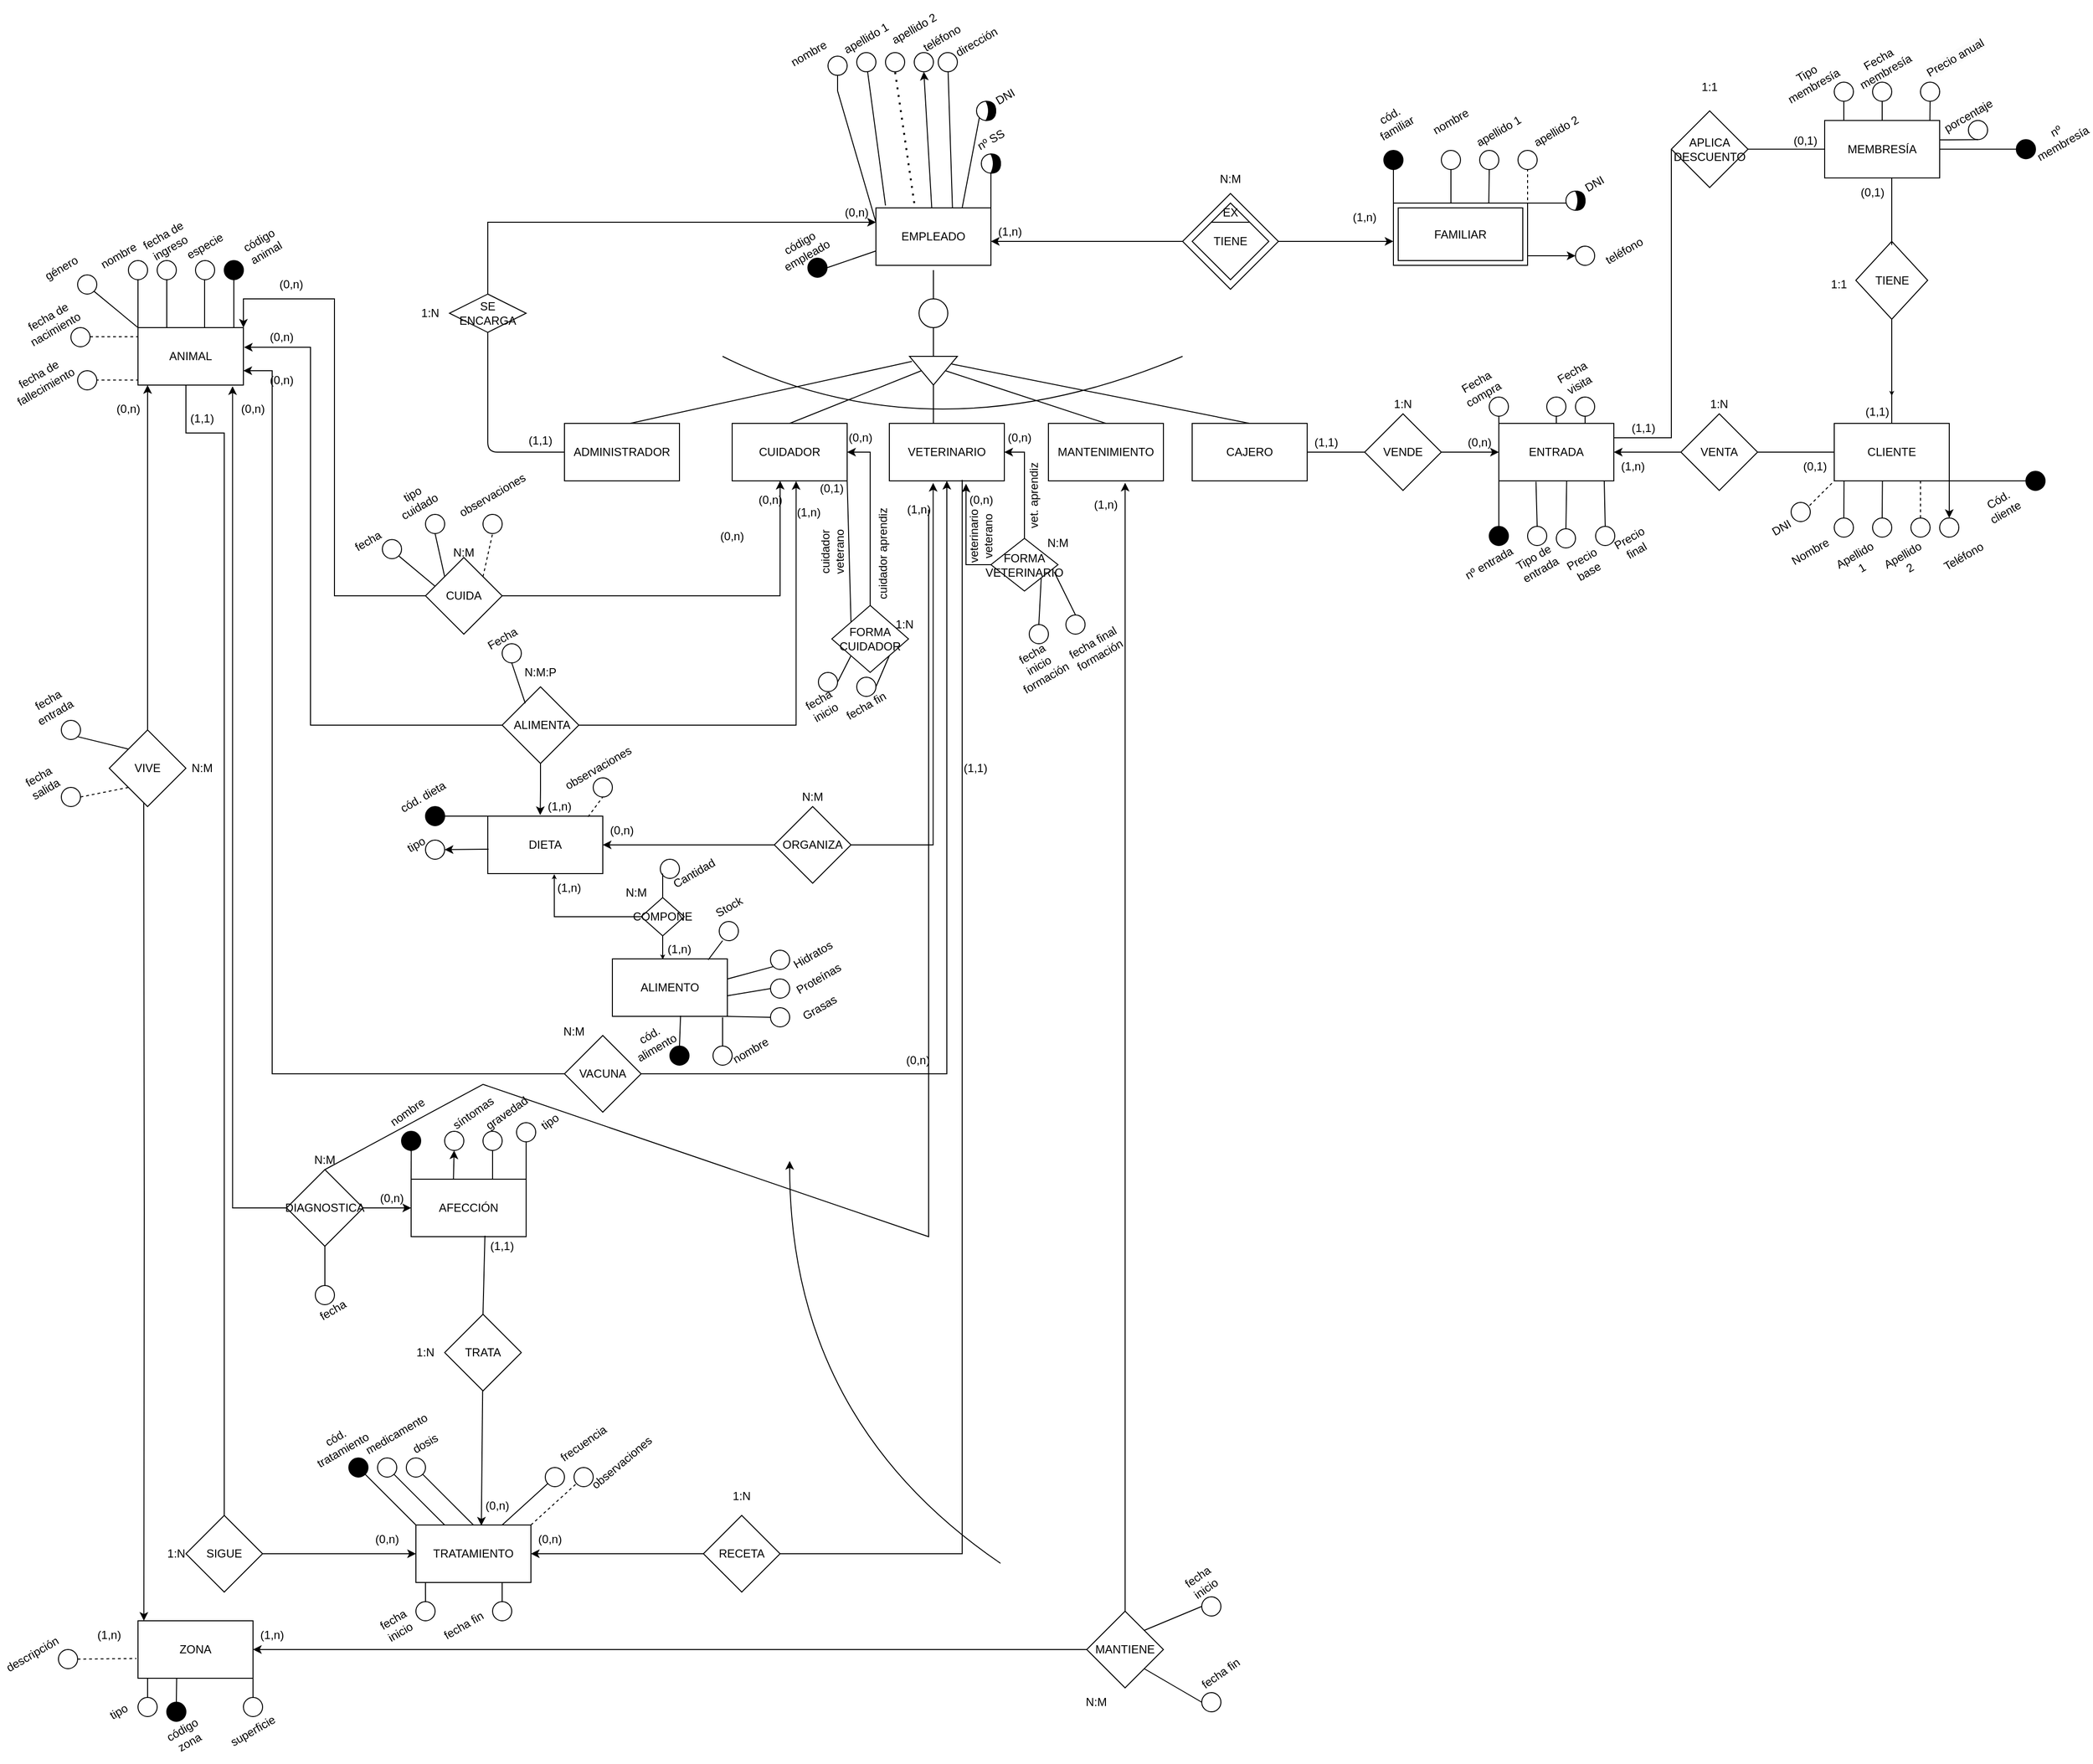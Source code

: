 <mxfile version="22.1.11" type="device">
  <diagram name="Página-1" id="dldn4PUwtwZtTpeu9SN3">
    <mxGraphModel dx="2501" dy="1899" grid="1" gridSize="10" guides="1" tooltips="1" connect="1" arrows="1" fold="1" page="1" pageScale="1" pageWidth="827" pageHeight="1169" math="0" shadow="0">
      <root>
        <mxCell id="0" />
        <mxCell id="1" parent="0" />
        <mxCell id="2HG7gjnAQaP3Cy9V3kxB-293" style="edgeStyle=orthogonalEdgeStyle;rounded=0;orthogonalLoop=1;jettySize=auto;html=1;entryX=1;entryY=0.5;entryDx=0;entryDy=0;" parent="1" source="2HG7gjnAQaP3Cy9V3kxB-285" edge="1">
          <mxGeometry relative="1" as="geometry">
            <mxPoint x="460" y="120" as="targetPoint" />
          </mxGeometry>
        </mxCell>
        <mxCell id="2HG7gjnAQaP3Cy9V3kxB-294" style="edgeStyle=orthogonalEdgeStyle;rounded=0;orthogonalLoop=1;jettySize=auto;html=1;entryX=0;entryY=0.615;entryDx=0;entryDy=0;entryPerimeter=0;" parent="1" source="2HG7gjnAQaP3Cy9V3kxB-285" target="PFa5l7ngC6NFo4e2y3jq-114" edge="1">
          <mxGeometry relative="1" as="geometry">
            <mxPoint x="880" y="125" as="targetPoint" />
          </mxGeometry>
        </mxCell>
        <mxCell id="2HG7gjnAQaP3Cy9V3kxB-285" value="" style="rhombus;whiteSpace=wrap;html=1;" parent="1" vertex="1">
          <mxGeometry x="660" y="70" width="100" height="100" as="geometry" />
        </mxCell>
        <mxCell id="2HG7gjnAQaP3Cy9V3kxB-2" value="" style="endArrow=none;html=1;rounded=0;entryX=0.5;entryY=1;entryDx=0;entryDy=0;" parent="1" source="2HG7gjnAQaP3Cy9V3kxB-4" edge="1">
          <mxGeometry width="50" height="50" relative="1" as="geometry">
            <mxPoint x="400" y="200" as="sourcePoint" />
            <mxPoint x="400" y="150" as="targetPoint" />
          </mxGeometry>
        </mxCell>
        <mxCell id="2HG7gjnAQaP3Cy9V3kxB-5" value="" style="endArrow=none;html=1;rounded=0;entryX=0.5;entryY=1;entryDx=0;entryDy=0;" parent="1" target="2HG7gjnAQaP3Cy9V3kxB-4" edge="1">
          <mxGeometry width="50" height="50" relative="1" as="geometry">
            <mxPoint x="400" y="240" as="sourcePoint" />
            <mxPoint x="440" y="350" as="targetPoint" />
          </mxGeometry>
        </mxCell>
        <mxCell id="2HG7gjnAQaP3Cy9V3kxB-6" value="" style="triangle;whiteSpace=wrap;html=1;rotation=90;" parent="1" vertex="1">
          <mxGeometry x="385" y="230" width="30" height="50" as="geometry" />
        </mxCell>
        <mxCell id="2HG7gjnAQaP3Cy9V3kxB-7" value="ADMINISTRADOR" style="rounded=0;whiteSpace=wrap;html=1;" parent="1" vertex="1">
          <mxGeometry x="15" y="310" width="120" height="60" as="geometry" />
        </mxCell>
        <mxCell id="2HG7gjnAQaP3Cy9V3kxB-8" value="MANTENIMIENTO" style="rounded=0;whiteSpace=wrap;html=1;" parent="1" vertex="1">
          <mxGeometry x="520" y="310" width="120" height="60" as="geometry" />
        </mxCell>
        <mxCell id="2HG7gjnAQaP3Cy9V3kxB-9" value="VETERINARIO" style="rounded=0;whiteSpace=wrap;html=1;" parent="1" vertex="1">
          <mxGeometry x="354" y="310" width="120" height="60" as="geometry" />
        </mxCell>
        <mxCell id="2HG7gjnAQaP3Cy9V3kxB-10" value="CUIDADOR" style="rounded=0;whiteSpace=wrap;html=1;" parent="1" vertex="1">
          <mxGeometry x="190" y="310" width="120" height="60" as="geometry" />
        </mxCell>
        <mxCell id="2HG7gjnAQaP3Cy9V3kxB-11" value="CAJERO" style="rounded=0;whiteSpace=wrap;html=1;" parent="1" vertex="1">
          <mxGeometry x="670" y="310" width="120" height="60" as="geometry" />
        </mxCell>
        <mxCell id="2HG7gjnAQaP3Cy9V3kxB-13" value="" style="endArrow=none;html=1;rounded=0;entryX=0.5;entryY=1;entryDx=0;entryDy=0;exitX=0.5;exitY=0;exitDx=0;exitDy=0;" parent="1" source="2HG7gjnAQaP3Cy9V3kxB-10" target="2HG7gjnAQaP3Cy9V3kxB-6" edge="1">
          <mxGeometry width="50" height="50" relative="1" as="geometry">
            <mxPoint x="390" y="350" as="sourcePoint" />
            <mxPoint x="440" y="300" as="targetPoint" />
          </mxGeometry>
        </mxCell>
        <mxCell id="2HG7gjnAQaP3Cy9V3kxB-14" value="" style="endArrow=none;html=1;rounded=0;entryX=1;entryY=0.5;entryDx=0;entryDy=0;" parent="1" target="2HG7gjnAQaP3Cy9V3kxB-6" edge="1">
          <mxGeometry width="50" height="50" relative="1" as="geometry">
            <mxPoint x="400" y="310" as="sourcePoint" />
            <mxPoint x="440" y="300" as="targetPoint" />
          </mxGeometry>
        </mxCell>
        <mxCell id="2HG7gjnAQaP3Cy9V3kxB-15" value="" style="endArrow=none;html=1;rounded=0;entryX=0.5;entryY=0;entryDx=0;entryDy=0;exitX=0.5;exitY=0;exitDx=0;exitDy=0;" parent="1" source="2HG7gjnAQaP3Cy9V3kxB-8" target="2HG7gjnAQaP3Cy9V3kxB-6" edge="1">
          <mxGeometry width="50" height="50" relative="1" as="geometry">
            <mxPoint x="390" y="350" as="sourcePoint" />
            <mxPoint x="440" y="300" as="targetPoint" />
          </mxGeometry>
        </mxCell>
        <mxCell id="2HG7gjnAQaP3Cy9V3kxB-16" value="" style="endArrow=none;html=1;rounded=0;entryX=0.267;entryY=0.12;entryDx=0;entryDy=0;entryPerimeter=0;exitX=0.5;exitY=0;exitDx=0;exitDy=0;" parent="1" source="2HG7gjnAQaP3Cy9V3kxB-11" target="2HG7gjnAQaP3Cy9V3kxB-6" edge="1">
          <mxGeometry width="50" height="50" relative="1" as="geometry">
            <mxPoint x="390" y="350" as="sourcePoint" />
            <mxPoint x="440" y="300" as="targetPoint" />
          </mxGeometry>
        </mxCell>
        <mxCell id="2HG7gjnAQaP3Cy9V3kxB-20" value="ANIMAL" style="rounded=0;whiteSpace=wrap;html=1;" parent="1" vertex="1">
          <mxGeometry x="-430" y="210" width="110" height="60" as="geometry" />
        </mxCell>
        <mxCell id="2HG7gjnAQaP3Cy9V3kxB-25" style="edgeStyle=orthogonalEdgeStyle;rounded=0;orthogonalLoop=1;jettySize=auto;html=1;exitX=0.5;exitY=0;exitDx=0;exitDy=0;entryX=0.5;entryY=1;entryDx=0;entryDy=0;" parent="1" source="2HG7gjnAQaP3Cy9V3kxB-21" edge="1">
          <mxGeometry relative="1" as="geometry">
            <mxPoint x="-420" y="270" as="targetPoint" />
          </mxGeometry>
        </mxCell>
        <mxCell id="84hZzBQfp97gue8o6ITH-27" style="edgeStyle=orthogonalEdgeStyle;rounded=0;orthogonalLoop=1;jettySize=auto;html=1;entryX=0.051;entryY=-0.001;entryDx=0;entryDy=0;entryPerimeter=0;" parent="1" target="2HG7gjnAQaP3Cy9V3kxB-23" edge="1">
          <mxGeometry relative="1" as="geometry">
            <mxPoint x="-430" y="1480" as="targetPoint" />
            <mxPoint x="-424" y="706" as="sourcePoint" />
          </mxGeometry>
        </mxCell>
        <mxCell id="2HG7gjnAQaP3Cy9V3kxB-21" value="VIVE" style="rhombus;whiteSpace=wrap;html=1;rounded=0;" parent="1" vertex="1">
          <mxGeometry x="-460" y="630" width="80" height="80" as="geometry" />
        </mxCell>
        <mxCell id="2HG7gjnAQaP3Cy9V3kxB-23" value="ZONA" style="rounded=0;whiteSpace=wrap;html=1;" parent="1" vertex="1">
          <mxGeometry x="-430" y="1560" width="120" height="60" as="geometry" />
        </mxCell>
        <mxCell id="2HG7gjnAQaP3Cy9V3kxB-28" value="MANTIENE" style="rhombus;whiteSpace=wrap;html=1;" parent="1" vertex="1">
          <mxGeometry x="560" y="1550" width="80" height="80" as="geometry" />
        </mxCell>
        <mxCell id="2HG7gjnAQaP3Cy9V3kxB-29" value="" style="endArrow=classic;html=1;rounded=0;exitX=0;exitY=0.5;exitDx=0;exitDy=0;" parent="1" source="2HG7gjnAQaP3Cy9V3kxB-28" target="2HG7gjnAQaP3Cy9V3kxB-23" edge="1">
          <mxGeometry width="50" height="50" relative="1" as="geometry">
            <mxPoint x="230" y="930" as="sourcePoint" />
            <mxPoint x="280" y="880" as="targetPoint" />
          </mxGeometry>
        </mxCell>
        <mxCell id="2K8dm_BCvi-X4uBTTTKV-16" style="edgeStyle=orthogonalEdgeStyle;rounded=0;orthogonalLoop=1;jettySize=auto;html=1;entryX=0;entryY=0.167;entryDx=0;entryDy=0;entryPerimeter=0;" parent="1" edge="1">
          <mxGeometry relative="1" as="geometry">
            <mxPoint x="340" y="100.02" as="targetPoint" />
            <Array as="points">
              <mxPoint x="-65" y="100" />
            </Array>
            <mxPoint x="-65" y="175" as="sourcePoint" />
          </mxGeometry>
        </mxCell>
        <mxCell id="2HG7gjnAQaP3Cy9V3kxB-35" value="SE ENCARGA" style="rhombus;whiteSpace=wrap;html=1;" parent="1" vertex="1">
          <mxGeometry x="-105" y="175" width="80" height="40" as="geometry" />
        </mxCell>
        <mxCell id="2HG7gjnAQaP3Cy9V3kxB-43" value="TRATAMIENTO" style="rounded=0;whiteSpace=wrap;html=1;" parent="1" vertex="1">
          <mxGeometry x="-140" y="1460" width="120" height="60" as="geometry" />
        </mxCell>
        <mxCell id="2HG7gjnAQaP3Cy9V3kxB-47" value="" style="edgeStyle=orthogonalEdgeStyle;rounded=0;orthogonalLoop=1;jettySize=auto;html=1;" parent="1" source="2HG7gjnAQaP3Cy9V3kxB-44" target="2HG7gjnAQaP3Cy9V3kxB-43" edge="1">
          <mxGeometry relative="1" as="geometry" />
        </mxCell>
        <mxCell id="2HG7gjnAQaP3Cy9V3kxB-44" value="SIGUE" style="rhombus;whiteSpace=wrap;html=1;" parent="1" vertex="1">
          <mxGeometry x="-380" y="1450" width="80" height="80" as="geometry" />
        </mxCell>
        <mxCell id="2HG7gjnAQaP3Cy9V3kxB-46" value="" style="endArrow=none;html=1;rounded=0;exitX=0.5;exitY=0;exitDx=0;exitDy=0;entryX=0.75;entryY=1;entryDx=0;entryDy=0;" parent="1" source="2HG7gjnAQaP3Cy9V3kxB-44" edge="1">
          <mxGeometry width="50" height="50" relative="1" as="geometry">
            <mxPoint x="200" y="520" as="sourcePoint" />
            <mxPoint x="-380" y="270" as="targetPoint" />
            <Array as="points">
              <mxPoint x="-340" y="740" />
              <mxPoint x="-340" y="320" />
              <mxPoint x="-380" y="320" />
            </Array>
          </mxGeometry>
        </mxCell>
        <mxCell id="2HG7gjnAQaP3Cy9V3kxB-49" style="edgeStyle=orthogonalEdgeStyle;rounded=0;orthogonalLoop=1;jettySize=auto;html=1;" parent="1" source="2HG7gjnAQaP3Cy9V3kxB-48" target="2HG7gjnAQaP3Cy9V3kxB-43" edge="1">
          <mxGeometry relative="1" as="geometry" />
        </mxCell>
        <mxCell id="2HG7gjnAQaP3Cy9V3kxB-48" value="RECETA" style="rhombus;whiteSpace=wrap;html=1;" parent="1" vertex="1">
          <mxGeometry x="160" y="1450" width="80" height="80" as="geometry" />
        </mxCell>
        <mxCell id="2HG7gjnAQaP3Cy9V3kxB-51" value="" style="endArrow=none;html=1;rounded=0;exitX=1;exitY=0.5;exitDx=0;exitDy=0;" parent="1" source="2HG7gjnAQaP3Cy9V3kxB-48" edge="1">
          <mxGeometry width="50" height="50" relative="1" as="geometry">
            <mxPoint x="240" y="520" as="sourcePoint" />
            <mxPoint x="430" y="369" as="targetPoint" />
            <Array as="points">
              <mxPoint x="430" y="1490" />
            </Array>
          </mxGeometry>
        </mxCell>
        <mxCell id="2K8dm_BCvi-X4uBTTTKV-45" style="edgeStyle=orthogonalEdgeStyle;rounded=0;orthogonalLoop=1;jettySize=auto;html=1;entryX=1;entryY=0;entryDx=0;entryDy=0;" parent="1" source="2HG7gjnAQaP3Cy9V3kxB-59" target="2HG7gjnAQaP3Cy9V3kxB-20" edge="1">
          <mxGeometry relative="1" as="geometry">
            <Array as="points">
              <mxPoint x="-225" y="490" />
              <mxPoint x="-225" y="180" />
              <mxPoint x="-320" y="180" />
            </Array>
          </mxGeometry>
        </mxCell>
        <mxCell id="2HG7gjnAQaP3Cy9V3kxB-59" value="CUIDA" style="rhombus;whiteSpace=wrap;html=1;" parent="1" vertex="1">
          <mxGeometry x="-130" y="450" width="80" height="80" as="geometry" />
        </mxCell>
        <mxCell id="2HG7gjnAQaP3Cy9V3kxB-61" style="edgeStyle=orthogonalEdgeStyle;rounded=0;orthogonalLoop=1;jettySize=auto;html=1;entryX=0.417;entryY=1;entryDx=0;entryDy=0;entryPerimeter=0;" parent="1" source="2HG7gjnAQaP3Cy9V3kxB-59" target="2HG7gjnAQaP3Cy9V3kxB-10" edge="1">
          <mxGeometry relative="1" as="geometry">
            <Array as="points">
              <mxPoint x="240" y="490" />
            </Array>
          </mxGeometry>
        </mxCell>
        <mxCell id="2HG7gjnAQaP3Cy9V3kxB-79" value="" style="endArrow=none;html=1;rounded=0;exitX=0;exitY=0;exitDx=0;exitDy=0;" parent="1" source="2HG7gjnAQaP3Cy9V3kxB-20" edge="1">
          <mxGeometry width="50" height="50" relative="1" as="geometry">
            <mxPoint x="-230" y="230" as="sourcePoint" />
            <mxPoint x="-430" y="160" as="targetPoint" />
          </mxGeometry>
        </mxCell>
        <mxCell id="2HG7gjnAQaP3Cy9V3kxB-80" value="" style="endArrow=none;html=1;rounded=0;exitX=0;exitY=0;exitDx=0;exitDy=0;" parent="1" edge="1">
          <mxGeometry width="50" height="50" relative="1" as="geometry">
            <mxPoint x="-400" y="210" as="sourcePoint" />
            <mxPoint x="-400" y="160" as="targetPoint" />
          </mxGeometry>
        </mxCell>
        <mxCell id="2HG7gjnAQaP3Cy9V3kxB-81" value="" style="endArrow=none;html=1;rounded=0;exitX=0;exitY=0;exitDx=0;exitDy=0;" parent="1" edge="1">
          <mxGeometry width="50" height="50" relative="1" as="geometry">
            <mxPoint x="-360.5" y="210" as="sourcePoint" />
            <mxPoint x="-360.5" y="160" as="targetPoint" />
          </mxGeometry>
        </mxCell>
        <mxCell id="2HG7gjnAQaP3Cy9V3kxB-84" value="" style="endArrow=none;html=1;rounded=0;exitX=0;exitY=0;exitDx=0;exitDy=0;" parent="1" edge="1">
          <mxGeometry width="50" height="50" relative="1" as="geometry">
            <mxPoint x="-330" y="210" as="sourcePoint" />
            <mxPoint x="-330" y="160" as="targetPoint" />
          </mxGeometry>
        </mxCell>
        <mxCell id="2HG7gjnAQaP3Cy9V3kxB-86" value="" style="endArrow=none;dashed=1;html=1;rounded=0;entryX=0;entryY=0.25;entryDx=0;entryDy=0;" parent="1" edge="1">
          <mxGeometry width="50" height="50" relative="1" as="geometry">
            <mxPoint x="-480" y="219.5" as="sourcePoint" />
            <mxPoint x="-430" y="219.5" as="targetPoint" />
          </mxGeometry>
        </mxCell>
        <mxCell id="2HG7gjnAQaP3Cy9V3kxB-87" value="" style="endArrow=none;dashed=1;html=1;rounded=0;entryX=0;entryY=0.25;entryDx=0;entryDy=0;" parent="1" edge="1">
          <mxGeometry width="50" height="50" relative="1" as="geometry">
            <mxPoint x="-480" y="264.71" as="sourcePoint" />
            <mxPoint x="-430" y="264.71" as="targetPoint" />
          </mxGeometry>
        </mxCell>
        <mxCell id="2HG7gjnAQaP3Cy9V3kxB-88" value="" style="ellipse;whiteSpace=wrap;html=1;aspect=fixed;" parent="1" vertex="1">
          <mxGeometry x="-493" y="255" width="20" height="20" as="geometry" />
        </mxCell>
        <mxCell id="2HG7gjnAQaP3Cy9V3kxB-89" value="" style="ellipse;whiteSpace=wrap;html=1;aspect=fixed;" parent="1" vertex="1">
          <mxGeometry x="-500" y="210" width="20" height="20" as="geometry" />
        </mxCell>
        <mxCell id="2HG7gjnAQaP3Cy9V3kxB-90" value="" style="ellipse;whiteSpace=wrap;html=1;aspect=fixed;" parent="1" vertex="1">
          <mxGeometry x="-440" y="140" width="20" height="20" as="geometry" />
        </mxCell>
        <mxCell id="2HG7gjnAQaP3Cy9V3kxB-91" value="" style="ellipse;whiteSpace=wrap;html=1;aspect=fixed;" parent="1" vertex="1">
          <mxGeometry x="-410" y="140" width="20" height="20" as="geometry" />
        </mxCell>
        <mxCell id="2HG7gjnAQaP3Cy9V3kxB-92" value="" style="ellipse;whiteSpace=wrap;html=1;aspect=fixed;" parent="1" vertex="1">
          <mxGeometry x="-370" y="140" width="20" height="20" as="geometry" />
        </mxCell>
        <mxCell id="2HG7gjnAQaP3Cy9V3kxB-93" value="" style="ellipse;whiteSpace=wrap;html=1;aspect=fixed;fillColor=#000000;" parent="1" vertex="1">
          <mxGeometry x="-340" y="140" width="20" height="20" as="geometry" />
        </mxCell>
        <mxCell id="2HG7gjnAQaP3Cy9V3kxB-96" value="nombre" style="text;html=1;strokeColor=none;fillColor=none;align=center;verticalAlign=middle;whiteSpace=wrap;rounded=0;rotation=-30;" parent="1" vertex="1">
          <mxGeometry x="-480" y="120" width="60" height="30" as="geometry" />
        </mxCell>
        <mxCell id="2HG7gjnAQaP3Cy9V3kxB-97" value="código animal" style="text;html=1;strokeColor=none;fillColor=none;align=center;verticalAlign=middle;whiteSpace=wrap;rounded=0;rotation=-30;" parent="1" vertex="1">
          <mxGeometry x="-330" y="110" width="60" height="30" as="geometry" />
        </mxCell>
        <mxCell id="2HG7gjnAQaP3Cy9V3kxB-100" value="especie" style="text;html=1;strokeColor=none;fillColor=none;align=center;verticalAlign=middle;whiteSpace=wrap;rounded=0;rotation=-30;" parent="1" vertex="1">
          <mxGeometry x="-390" y="110" width="60" height="30" as="geometry" />
        </mxCell>
        <mxCell id="2HG7gjnAQaP3Cy9V3kxB-101" value="fecha de ingreso" style="text;html=1;strokeColor=none;fillColor=none;align=center;verticalAlign=middle;whiteSpace=wrap;rounded=0;rotation=-30;" parent="1" vertex="1">
          <mxGeometry x="-430" y="105" width="60" height="30" as="geometry" />
        </mxCell>
        <mxCell id="2HG7gjnAQaP3Cy9V3kxB-102" value="fecha de nacimiento" style="text;html=1;strokeColor=none;fillColor=none;align=center;verticalAlign=middle;whiteSpace=wrap;rounded=0;rotation=-30;" parent="1" vertex="1">
          <mxGeometry x="-550" y="190" width="60" height="30" as="geometry" />
        </mxCell>
        <mxCell id="2HG7gjnAQaP3Cy9V3kxB-103" value="fecha de fallecimiento" style="text;html=1;strokeColor=none;fillColor=none;align=center;verticalAlign=middle;whiteSpace=wrap;rounded=0;rotation=-30;" parent="1" vertex="1">
          <mxGeometry x="-560" y="250" width="60" height="30" as="geometry" />
        </mxCell>
        <mxCell id="2HG7gjnAQaP3Cy9V3kxB-105" value="" style="ellipse;whiteSpace=wrap;html=1;aspect=fixed;" parent="1" vertex="1">
          <mxGeometry x="-430" y="1640" width="20" height="20" as="geometry" />
        </mxCell>
        <mxCell id="2HG7gjnAQaP3Cy9V3kxB-107" value="" style="endArrow=none;html=1;rounded=0;entryX=0.336;entryY=0.998;entryDx=0;entryDy=0;exitX=0.5;exitY=0;exitDx=0;exitDy=0;entryPerimeter=0;" parent="1" source="2HG7gjnAQaP3Cy9V3kxB-104" target="2HG7gjnAQaP3Cy9V3kxB-23" edge="1">
          <mxGeometry width="50" height="50" relative="1" as="geometry">
            <mxPoint x="-390" y="1545" as="sourcePoint" />
            <mxPoint x="-390" y="1625.0" as="targetPoint" />
          </mxGeometry>
        </mxCell>
        <mxCell id="2HG7gjnAQaP3Cy9V3kxB-109" value="" style="endArrow=none;html=1;rounded=0;entryX=0.5;entryY=1;entryDx=0;entryDy=0;exitX=0.5;exitY=0;exitDx=0;exitDy=0;" parent="1" source="2HG7gjnAQaP3Cy9V3kxB-105" edge="1">
          <mxGeometry width="50" height="50" relative="1" as="geometry">
            <mxPoint x="-420" y="1540" as="sourcePoint" />
            <mxPoint x="-420" y="1620.0" as="targetPoint" />
          </mxGeometry>
        </mxCell>
        <mxCell id="2HG7gjnAQaP3Cy9V3kxB-111" value="código zona" style="text;html=1;strokeColor=none;fillColor=none;align=center;verticalAlign=middle;whiteSpace=wrap;rounded=0;rotation=-30;" parent="1" vertex="1">
          <mxGeometry x="-410" y="1665" width="60" height="30" as="geometry" />
        </mxCell>
        <mxCell id="2HG7gjnAQaP3Cy9V3kxB-113" value="tipo" style="text;html=1;strokeColor=none;fillColor=none;align=center;verticalAlign=middle;whiteSpace=wrap;rounded=0;rotation=-30;" parent="1" vertex="1">
          <mxGeometry x="-480" y="1640" width="60" height="30" as="geometry" />
        </mxCell>
        <mxCell id="2HG7gjnAQaP3Cy9V3kxB-114" value="" style="ellipse;whiteSpace=wrap;html=1;aspect=fixed;" parent="1" vertex="1">
          <mxGeometry x="-320" y="1640" width="20" height="20" as="geometry" />
        </mxCell>
        <mxCell id="2HG7gjnAQaP3Cy9V3kxB-115" value="" style="endArrow=none;html=1;rounded=0;entryX=1;entryY=1;entryDx=0;entryDy=0;exitX=0.5;exitY=0;exitDx=0;exitDy=0;" parent="1" source="2HG7gjnAQaP3Cy9V3kxB-114" target="2HG7gjnAQaP3Cy9V3kxB-23" edge="1">
          <mxGeometry width="50" height="50" relative="1" as="geometry">
            <mxPoint x="-240" y="1600" as="sourcePoint" />
            <mxPoint x="-190" y="1550" as="targetPoint" />
          </mxGeometry>
        </mxCell>
        <mxCell id="2HG7gjnAQaP3Cy9V3kxB-116" value="superficie" style="text;html=1;strokeColor=none;fillColor=none;align=center;verticalAlign=middle;whiteSpace=wrap;rounded=0;rotation=-30;" parent="1" vertex="1">
          <mxGeometry x="-340" y="1660" width="60" height="30" as="geometry" />
        </mxCell>
        <mxCell id="2HG7gjnAQaP3Cy9V3kxB-118" value="" style="endArrow=none;html=1;rounded=0;entryX=0;entryY=0.25;entryDx=0;entryDy=0;" parent="1" target="mdO9nrXBLx43-bWomy8c-4" edge="1">
          <mxGeometry width="50" height="50" relative="1" as="geometry">
            <mxPoint x="300" y="-67.08" as="sourcePoint" />
            <mxPoint x="300" y="-17.08" as="targetPoint" />
            <Array as="points">
              <mxPoint x="300" y="-37.08" />
            </Array>
          </mxGeometry>
        </mxCell>
        <mxCell id="2HG7gjnAQaP3Cy9V3kxB-119" value="" style="endArrow=none;html=1;rounded=0;entryX=1;entryY=0.25;entryDx=0;entryDy=0;" parent="1" source="2HG7gjnAQaP3Cy9V3kxB-129" target="2K8dm_BCvi-X4uBTTTKV-17" edge="1">
          <mxGeometry width="50" height="50" relative="1" as="geometry">
            <mxPoint x="330" y="-67.08" as="sourcePoint" />
            <mxPoint x="330" y="-17.08" as="targetPoint" />
          </mxGeometry>
        </mxCell>
        <mxCell id="2HG7gjnAQaP3Cy9V3kxB-121" value="" style="endArrow=none;html=1;rounded=0;exitX=0.75;exitY=0;exitDx=0;exitDy=0;" parent="1" source="2HG7gjnAQaP3Cy9V3kxB-127" edge="1">
          <mxGeometry width="50" height="50" relative="1" as="geometry">
            <mxPoint x="340" y="122.92" as="sourcePoint" />
            <mxPoint x="390" y="-67.08" as="targetPoint" />
          </mxGeometry>
        </mxCell>
        <mxCell id="2HG7gjnAQaP3Cy9V3kxB-122" value="" style="endArrow=none;html=1;rounded=0;entryX=0.667;entryY=0.083;entryDx=0;entryDy=0;entryPerimeter=0;" parent="1" source="2HG7gjnAQaP3Cy9V3kxB-126" target="mdO9nrXBLx43-bWomy8c-4" edge="1">
          <mxGeometry width="50" height="50" relative="1" as="geometry">
            <mxPoint x="415" y="-67.08" as="sourcePoint" />
            <mxPoint x="415" y="-17.08" as="targetPoint" />
          </mxGeometry>
        </mxCell>
        <mxCell id="2HG7gjnAQaP3Cy9V3kxB-125" value="" style="endArrow=none;html=1;rounded=0;exitX=0;exitY=0.75;exitDx=0;exitDy=0;entryX=1;entryY=0.5;entryDx=0;entryDy=0;" parent="1" source="mdO9nrXBLx43-bWomy8c-4" target="2HG7gjnAQaP3Cy9V3kxB-132" edge="1">
          <mxGeometry width="50" height="50" relative="1" as="geometry">
            <mxPoint x="380" y="230" as="sourcePoint" />
            <mxPoint x="290" y="135" as="targetPoint" />
          </mxGeometry>
        </mxCell>
        <mxCell id="2HG7gjnAQaP3Cy9V3kxB-131" value="" style="ellipse;whiteSpace=wrap;html=1;aspect=fixed;" parent="1" vertex="1">
          <mxGeometry x="290" y="-73.33" width="20" height="20" as="geometry" />
        </mxCell>
        <mxCell id="2HG7gjnAQaP3Cy9V3kxB-132" value="" style="ellipse;whiteSpace=wrap;html=1;aspect=fixed;fillColor=#000000;" parent="1" vertex="1">
          <mxGeometry x="269" y="137.5" width="20" height="20" as="geometry" />
        </mxCell>
        <mxCell id="2HG7gjnAQaP3Cy9V3kxB-134" value="" style="endArrow=none;html=1;rounded=0;entryX=0.25;entryY=0;entryDx=0;entryDy=0;" parent="1" target="2HG7gjnAQaP3Cy9V3kxB-129" edge="1">
          <mxGeometry width="50" height="50" relative="1" as="geometry">
            <mxPoint x="330" y="-67.08" as="sourcePoint" />
            <mxPoint x="330" y="-17.08" as="targetPoint" />
          </mxGeometry>
        </mxCell>
        <mxCell id="2HG7gjnAQaP3Cy9V3kxB-129" value="" style="ellipse;whiteSpace=wrap;html=1;aspect=fixed;" parent="1" vertex="1">
          <mxGeometry x="320" y="-77.08" width="20" height="20" as="geometry" />
        </mxCell>
        <mxCell id="2HG7gjnAQaP3Cy9V3kxB-135" value="" style="endArrow=none;html=1;rounded=0;entryX=0.5;entryY=0;entryDx=0;entryDy=0;" parent="1" target="2HG7gjnAQaP3Cy9V3kxB-128" edge="1">
          <mxGeometry width="50" height="50" relative="1" as="geometry">
            <mxPoint x="360" y="-67.08" as="sourcePoint" />
            <mxPoint x="360" y="-17.08" as="targetPoint" />
          </mxGeometry>
        </mxCell>
        <mxCell id="2HG7gjnAQaP3Cy9V3kxB-128" value="" style="ellipse;whiteSpace=wrap;html=1;aspect=fixed;" parent="1" vertex="1">
          <mxGeometry x="350" y="-77.08" width="20" height="20" as="geometry" />
        </mxCell>
        <mxCell id="2HG7gjnAQaP3Cy9V3kxB-127" value="" style="ellipse;whiteSpace=wrap;html=1;aspect=fixed;" parent="1" vertex="1">
          <mxGeometry x="380" y="-77.08" width="20" height="20" as="geometry" />
        </mxCell>
        <mxCell id="2HG7gjnAQaP3Cy9V3kxB-139" value="" style="endArrow=none;html=1;rounded=0;entryX=1;entryY=0;entryDx=0;entryDy=0;" parent="1" target="2HG7gjnAQaP3Cy9V3kxB-126" edge="1">
          <mxGeometry width="50" height="50" relative="1" as="geometry">
            <mxPoint x="415" y="-67.08" as="sourcePoint" />
            <mxPoint x="415" y="-17.08" as="targetPoint" />
          </mxGeometry>
        </mxCell>
        <mxCell id="2HG7gjnAQaP3Cy9V3kxB-126" value="" style="ellipse;whiteSpace=wrap;html=1;aspect=fixed;" parent="1" vertex="1">
          <mxGeometry x="405" y="-77.08" width="20" height="20" as="geometry" />
        </mxCell>
        <mxCell id="2HG7gjnAQaP3Cy9V3kxB-141" value="" style="endArrow=none;html=1;rounded=0;exitX=1;exitY=0.75;exitDx=0;exitDy=0;" parent="1" source="mdO9nrXBLx43-bWomy8c-4" target="2HG7gjnAQaP3Cy9V3kxB-130" edge="1">
          <mxGeometry width="50" height="50" relative="1" as="geometry">
            <mxPoint x="460" y="135" as="sourcePoint" />
            <mxPoint x="510" y="135" as="targetPoint" />
          </mxGeometry>
        </mxCell>
        <mxCell id="2HG7gjnAQaP3Cy9V3kxB-130" value="" style="ellipse;whiteSpace=wrap;html=1;aspect=fixed;" parent="1" vertex="1">
          <mxGeometry x="450" y="28.75" width="20" height="20" as="geometry" />
        </mxCell>
        <mxCell id="2HG7gjnAQaP3Cy9V3kxB-142" value="" style="endArrow=none;html=1;rounded=0;entryX=0.5;entryY=1;entryDx=0;entryDy=0;" parent="1" target="2HG7gjnAQaP3Cy9V3kxB-4" edge="1">
          <mxGeometry width="50" height="50" relative="1" as="geometry">
            <mxPoint x="400" y="200" as="sourcePoint" />
            <mxPoint x="400" y="150" as="targetPoint" />
          </mxGeometry>
        </mxCell>
        <mxCell id="2HG7gjnAQaP3Cy9V3kxB-4" value="" style="ellipse;whiteSpace=wrap;html=1;aspect=fixed;" parent="1" vertex="1">
          <mxGeometry x="385" y="180" width="30" height="30" as="geometry" />
        </mxCell>
        <mxCell id="2HG7gjnAQaP3Cy9V3kxB-143" value="nombre" style="text;html=1;strokeColor=none;fillColor=none;align=center;verticalAlign=middle;whiteSpace=wrap;rounded=0;rotation=-30;" parent="1" vertex="1">
          <mxGeometry x="240" y="-91.25" width="60" height="30" as="geometry" />
        </mxCell>
        <mxCell id="2HG7gjnAQaP3Cy9V3kxB-144" value="apellido 1" style="text;html=1;strokeColor=none;fillColor=none;align=center;verticalAlign=middle;whiteSpace=wrap;rounded=0;rotation=-30;" parent="1" vertex="1">
          <mxGeometry x="300" y="-107.08" width="60" height="30" as="geometry" />
        </mxCell>
        <mxCell id="2HG7gjnAQaP3Cy9V3kxB-145" value="apellido 2" style="text;html=1;strokeColor=none;fillColor=none;align=center;verticalAlign=middle;whiteSpace=wrap;rounded=0;rotation=-30;" parent="1" vertex="1">
          <mxGeometry x="350" y="-117.08" width="60" height="30" as="geometry" />
        </mxCell>
        <mxCell id="2HG7gjnAQaP3Cy9V3kxB-146" value="teléfono" style="text;html=1;strokeColor=none;fillColor=none;align=center;verticalAlign=middle;whiteSpace=wrap;rounded=0;rotation=-30;" parent="1" vertex="1">
          <mxGeometry x="379" y="-107.08" width="60" height="30" as="geometry" />
        </mxCell>
        <mxCell id="2HG7gjnAQaP3Cy9V3kxB-147" value="nº SS" style="text;html=1;strokeColor=none;fillColor=none;align=center;verticalAlign=middle;whiteSpace=wrap;rounded=0;rotation=-30;" parent="1" vertex="1">
          <mxGeometry x="430" y="-1.25" width="60" height="30" as="geometry" />
        </mxCell>
        <mxCell id="2HG7gjnAQaP3Cy9V3kxB-148" value="DNI" style="text;html=1;strokeColor=none;fillColor=none;align=center;verticalAlign=middle;whiteSpace=wrap;rounded=0;rotation=-30;" parent="1" vertex="1">
          <mxGeometry x="445" y="-46.25" width="60" height="30" as="geometry" />
        </mxCell>
        <mxCell id="2HG7gjnAQaP3Cy9V3kxB-149" value="dirección" style="text;html=1;strokeColor=none;fillColor=none;align=center;verticalAlign=middle;whiteSpace=wrap;rounded=0;rotation=-30;" parent="1" vertex="1">
          <mxGeometry x="415" y="-103.33" width="60" height="30" as="geometry" />
        </mxCell>
        <mxCell id="2HG7gjnAQaP3Cy9V3kxB-150" value="código empleado" style="text;html=1;strokeColor=none;fillColor=none;align=center;verticalAlign=middle;whiteSpace=wrap;rounded=0;rotation=-30;" parent="1" vertex="1">
          <mxGeometry x="234" y="112.5" width="60" height="30" as="geometry" />
        </mxCell>
        <mxCell id="2HG7gjnAQaP3Cy9V3kxB-153" value="" style="endArrow=classic;html=1;rounded=0;entryX=0.5;entryY=1;entryDx=0;entryDy=0;" parent="1" source="mdO9nrXBLx43-bWomy8c-4" target="2HG7gjnAQaP3Cy9V3kxB-127" edge="1">
          <mxGeometry width="50" height="50" relative="1" as="geometry">
            <mxPoint x="390" y="-17.08" as="sourcePoint" />
            <mxPoint x="520" y="72.92" as="targetPoint" />
          </mxGeometry>
        </mxCell>
        <mxCell id="2HG7gjnAQaP3Cy9V3kxB-154" value="" style="ellipse;whiteSpace=wrap;html=1;aspect=fixed;" parent="1" vertex="1">
          <mxGeometry x="-510" y="620" width="20" height="20" as="geometry" />
        </mxCell>
        <mxCell id="2HG7gjnAQaP3Cy9V3kxB-155" value="" style="ellipse;whiteSpace=wrap;html=1;aspect=fixed;" parent="1" vertex="1">
          <mxGeometry x="-510" y="690" width="20" height="20" as="geometry" />
        </mxCell>
        <mxCell id="2HG7gjnAQaP3Cy9V3kxB-156" value="" style="endArrow=none;html=1;rounded=0;exitX=0;exitY=0;exitDx=0;exitDy=0;entryX=1;entryY=1;entryDx=0;entryDy=0;" parent="1" source="2HG7gjnAQaP3Cy9V3kxB-21" target="2HG7gjnAQaP3Cy9V3kxB-154" edge="1">
          <mxGeometry width="50" height="50" relative="1" as="geometry">
            <mxPoint x="-410" y="710" as="sourcePoint" />
            <mxPoint x="-360" y="660" as="targetPoint" />
          </mxGeometry>
        </mxCell>
        <mxCell id="2HG7gjnAQaP3Cy9V3kxB-158" value="fecha entrada" style="text;html=1;strokeColor=none;fillColor=none;align=center;verticalAlign=middle;whiteSpace=wrap;rounded=0;rotation=-30;" parent="1" vertex="1">
          <mxGeometry x="-550" y="590" width="60" height="30" as="geometry" />
        </mxCell>
        <mxCell id="2HG7gjnAQaP3Cy9V3kxB-159" value="fecha salida" style="text;html=1;strokeColor=none;fillColor=none;align=center;verticalAlign=middle;whiteSpace=wrap;rounded=0;rotation=-30;" parent="1" vertex="1">
          <mxGeometry x="-560" y="670" width="60" height="30" as="geometry" />
        </mxCell>
        <mxCell id="2HG7gjnAQaP3Cy9V3kxB-160" value="" style="endArrow=none;dashed=1;html=1;rounded=0;exitX=1;exitY=0.5;exitDx=0;exitDy=0;entryX=0;entryY=1;entryDx=0;entryDy=0;" parent="1" source="2HG7gjnAQaP3Cy9V3kxB-155" target="2HG7gjnAQaP3Cy9V3kxB-21" edge="1">
          <mxGeometry width="50" height="50" relative="1" as="geometry">
            <mxPoint x="-420" y="590" as="sourcePoint" />
            <mxPoint x="-370" y="540" as="targetPoint" />
          </mxGeometry>
        </mxCell>
        <mxCell id="2HG7gjnAQaP3Cy9V3kxB-104" value="" style="ellipse;whiteSpace=wrap;html=1;aspect=fixed;fillColor=#000000;" parent="1" vertex="1">
          <mxGeometry x="-400" y="1645" width="20" height="20" as="geometry" />
        </mxCell>
        <mxCell id="2HG7gjnAQaP3Cy9V3kxB-165" value="" style="ellipse;whiteSpace=wrap;html=1;aspect=fixed;" parent="1" vertex="1">
          <mxGeometry x="-60" y="1540" width="20" height="20" as="geometry" />
        </mxCell>
        <mxCell id="2HG7gjnAQaP3Cy9V3kxB-174" value="" style="ellipse;whiteSpace=wrap;html=1;aspect=fixed;fillColor=#000000;" parent="1" vertex="1">
          <mxGeometry x="-210" y="1390" width="20" height="20" as="geometry" />
        </mxCell>
        <mxCell id="2HG7gjnAQaP3Cy9V3kxB-180" value="observaciones" style="text;html=1;strokeColor=none;fillColor=none;align=center;verticalAlign=middle;whiteSpace=wrap;rounded=0;rotation=-40;" parent="1" vertex="1">
          <mxGeometry x="45" y="1380" width="60" height="30" as="geometry" />
        </mxCell>
        <mxCell id="2HG7gjnAQaP3Cy9V3kxB-181" value="" style="endArrow=none;dashed=1;html=1;rounded=0;exitX=1;exitY=0;exitDx=0;exitDy=0;" parent="1" source="2HG7gjnAQaP3Cy9V3kxB-43" target="2HG7gjnAQaP3Cy9V3kxB-178" edge="1">
          <mxGeometry width="50" height="50" relative="1" as="geometry">
            <mxPoint x="-20" y="1460" as="sourcePoint" />
            <mxPoint x="-20" y="1410" as="targetPoint" />
          </mxGeometry>
        </mxCell>
        <mxCell id="2HG7gjnAQaP3Cy9V3kxB-178" value="" style="ellipse;whiteSpace=wrap;html=1;aspect=fixed;" parent="1" vertex="1">
          <mxGeometry x="25" y="1400" width="20" height="20" as="geometry" />
        </mxCell>
        <mxCell id="2HG7gjnAQaP3Cy9V3kxB-182" value="" style="endArrow=none;html=1;rounded=0;exitX=0.75;exitY=0;exitDx=0;exitDy=0;" parent="1" source="2HG7gjnAQaP3Cy9V3kxB-43" target="2HG7gjnAQaP3Cy9V3kxB-177" edge="1">
          <mxGeometry width="50" height="50" relative="1" as="geometry">
            <mxPoint x="-50" y="1460" as="sourcePoint" />
            <mxPoint x="-50" y="1410" as="targetPoint" />
          </mxGeometry>
        </mxCell>
        <mxCell id="2HG7gjnAQaP3Cy9V3kxB-177" value="" style="ellipse;whiteSpace=wrap;html=1;aspect=fixed;" parent="1" vertex="1">
          <mxGeometry x="-5" y="1400" width="20" height="20" as="geometry" />
        </mxCell>
        <mxCell id="2HG7gjnAQaP3Cy9V3kxB-183" value="" style="endArrow=none;html=1;rounded=0;exitX=0.5;exitY=0;exitDx=0;exitDy=0;" parent="1" source="2HG7gjnAQaP3Cy9V3kxB-43" target="2HG7gjnAQaP3Cy9V3kxB-176" edge="1">
          <mxGeometry width="50" height="50" relative="1" as="geometry">
            <mxPoint x="-80" y="1460" as="sourcePoint" />
            <mxPoint x="-80" y="1410" as="targetPoint" />
          </mxGeometry>
        </mxCell>
        <mxCell id="2HG7gjnAQaP3Cy9V3kxB-176" value="" style="ellipse;whiteSpace=wrap;html=1;aspect=fixed;" parent="1" vertex="1">
          <mxGeometry x="-150" y="1390" width="20" height="20" as="geometry" />
        </mxCell>
        <mxCell id="2HG7gjnAQaP3Cy9V3kxB-175" value="" style="ellipse;whiteSpace=wrap;html=1;aspect=fixed;" parent="1" vertex="1">
          <mxGeometry x="-180" y="1390" width="20" height="20" as="geometry" />
        </mxCell>
        <mxCell id="2HG7gjnAQaP3Cy9V3kxB-187" value="" style="endArrow=none;html=1;rounded=0;exitX=0;exitY=0;exitDx=0;exitDy=0;" parent="1" source="2HG7gjnAQaP3Cy9V3kxB-43" target="2HG7gjnAQaP3Cy9V3kxB-174" edge="1">
          <mxGeometry width="50" height="50" relative="1" as="geometry">
            <mxPoint x="-170" y="1360" as="sourcePoint" />
            <mxPoint x="-140" y="1440" as="targetPoint" />
          </mxGeometry>
        </mxCell>
        <mxCell id="2HG7gjnAQaP3Cy9V3kxB-188" value="cód. tratamiento" style="text;html=1;strokeColor=none;fillColor=none;align=center;verticalAlign=middle;whiteSpace=wrap;rounded=0;rotation=-30;" parent="1" vertex="1">
          <mxGeometry x="-250" y="1360" width="60" height="30" as="geometry" />
        </mxCell>
        <mxCell id="2HG7gjnAQaP3Cy9V3kxB-191" value="medicamento" style="text;html=1;strokeColor=none;fillColor=none;align=center;verticalAlign=middle;whiteSpace=wrap;rounded=0;rotation=-30;" parent="1" vertex="1">
          <mxGeometry x="-190" y="1350" width="60" height="30" as="geometry" />
        </mxCell>
        <mxCell id="2HG7gjnAQaP3Cy9V3kxB-192" value="dosis" style="text;html=1;strokeColor=none;fillColor=none;align=center;verticalAlign=middle;whiteSpace=wrap;rounded=0;rotation=-30;" parent="1" vertex="1">
          <mxGeometry x="-160" y="1360" width="60" height="30" as="geometry" />
        </mxCell>
        <mxCell id="2HG7gjnAQaP3Cy9V3kxB-193" value="frecuencia" style="text;html=1;strokeColor=none;fillColor=none;align=center;verticalAlign=middle;whiteSpace=wrap;rounded=0;rotation=-35;" parent="1" vertex="1">
          <mxGeometry x="5" y="1360" width="60" height="30" as="geometry" />
        </mxCell>
        <mxCell id="2HG7gjnAQaP3Cy9V3kxB-195" value="" style="ellipse;whiteSpace=wrap;html=1;aspect=fixed;" parent="1" vertex="1">
          <mxGeometry x="-140" y="1540" width="20" height="20" as="geometry" />
        </mxCell>
        <mxCell id="2HG7gjnAQaP3Cy9V3kxB-197" value="" style="endArrow=none;html=1;rounded=0;exitX=0.5;exitY=0;exitDx=0;exitDy=0;entryX=0.083;entryY=1;entryDx=0;entryDy=0;entryPerimeter=0;" parent="1" source="2HG7gjnAQaP3Cy9V3kxB-195" target="2HG7gjnAQaP3Cy9V3kxB-43" edge="1">
          <mxGeometry width="50" height="50" relative="1" as="geometry">
            <mxPoint x="320" y="1410" as="sourcePoint" />
            <mxPoint x="370" y="1360" as="targetPoint" />
          </mxGeometry>
        </mxCell>
        <mxCell id="2HG7gjnAQaP3Cy9V3kxB-198" value="" style="endArrow=none;html=1;rounded=0;exitX=0.5;exitY=0;exitDx=0;exitDy=0;entryX=0.75;entryY=1;entryDx=0;entryDy=0;" parent="1" source="2HG7gjnAQaP3Cy9V3kxB-165" target="2HG7gjnAQaP3Cy9V3kxB-43" edge="1">
          <mxGeometry width="50" height="50" relative="1" as="geometry">
            <mxPoint x="320" y="1410" as="sourcePoint" />
            <mxPoint x="370" y="1360" as="targetPoint" />
          </mxGeometry>
        </mxCell>
        <mxCell id="2HG7gjnAQaP3Cy9V3kxB-199" value="fecha inicio" style="text;html=1;strokeColor=none;fillColor=none;align=center;verticalAlign=middle;whiteSpace=wrap;rounded=0;rotation=-30;" parent="1" vertex="1">
          <mxGeometry x="-190" y="1550" width="60" height="30" as="geometry" />
        </mxCell>
        <mxCell id="2HG7gjnAQaP3Cy9V3kxB-200" value="fecha fin" style="text;html=1;strokeColor=none;fillColor=none;align=center;verticalAlign=middle;whiteSpace=wrap;rounded=0;rotation=-30;" parent="1" vertex="1">
          <mxGeometry x="-120" y="1550" width="60" height="30" as="geometry" />
        </mxCell>
        <mxCell id="2HG7gjnAQaP3Cy9V3kxB-217" style="edgeStyle=orthogonalEdgeStyle;rounded=0;orthogonalLoop=1;jettySize=auto;html=1;entryX=1;entryY=0.5;entryDx=0;entryDy=0;" parent="1" source="2HG7gjnAQaP3Cy9V3kxB-216" target="2HG7gjnAQaP3Cy9V3kxB-9" edge="1">
          <mxGeometry relative="1" as="geometry" />
        </mxCell>
        <mxCell id="2HG7gjnAQaP3Cy9V3kxB-216" value="FORMA&lt;br&gt;VETERINARIO" style="rhombus;whiteSpace=wrap;html=1;" parent="1" vertex="1">
          <mxGeometry x="460" y="430" width="70" height="55" as="geometry" />
        </mxCell>
        <mxCell id="2HG7gjnAQaP3Cy9V3kxB-218" style="edgeStyle=orthogonalEdgeStyle;rounded=0;orthogonalLoop=1;jettySize=auto;html=1;entryX=0.667;entryY=1.05;entryDx=0;entryDy=0;entryPerimeter=0;" parent="1" source="2HG7gjnAQaP3Cy9V3kxB-216" target="2HG7gjnAQaP3Cy9V3kxB-9" edge="1">
          <mxGeometry relative="1" as="geometry">
            <Array as="points">
              <mxPoint x="434" y="458" />
            </Array>
          </mxGeometry>
        </mxCell>
        <mxCell id="2HG7gjnAQaP3Cy9V3kxB-219" value="" style="ellipse;whiteSpace=wrap;html=1;aspect=fixed;" parent="1" vertex="1">
          <mxGeometry x="538.25" y="510" width="20" height="20" as="geometry" />
        </mxCell>
        <mxCell id="2HG7gjnAQaP3Cy9V3kxB-220" value="" style="ellipse;whiteSpace=wrap;html=1;aspect=fixed;" parent="1" vertex="1">
          <mxGeometry x="500" y="520" width="20" height="20" as="geometry" />
        </mxCell>
        <mxCell id="2HG7gjnAQaP3Cy9V3kxB-221" value="" style="endArrow=none;html=1;rounded=0;exitX=1;exitY=1;exitDx=0;exitDy=0;entryX=0.5;entryY=0;entryDx=0;entryDy=0;" parent="1" source="2HG7gjnAQaP3Cy9V3kxB-216" target="2HG7gjnAQaP3Cy9V3kxB-220" edge="1">
          <mxGeometry width="50" height="50" relative="1" as="geometry">
            <mxPoint x="580" y="520" as="sourcePoint" />
            <mxPoint x="630" y="470" as="targetPoint" />
          </mxGeometry>
        </mxCell>
        <mxCell id="2HG7gjnAQaP3Cy9V3kxB-222" value="" style="endArrow=none;html=1;rounded=0;entryX=0.943;entryY=0.636;entryDx=0;entryDy=0;exitX=0.5;exitY=0;exitDx=0;exitDy=0;entryPerimeter=0;" parent="1" source="2HG7gjnAQaP3Cy9V3kxB-219" target="2HG7gjnAQaP3Cy9V3kxB-216" edge="1">
          <mxGeometry width="50" height="50" relative="1" as="geometry">
            <mxPoint x="664.25" y="510" as="sourcePoint" />
            <mxPoint x="561.75" y="461.25" as="targetPoint" />
          </mxGeometry>
        </mxCell>
        <mxCell id="2HG7gjnAQaP3Cy9V3kxB-223" value="fecha inicio formación" style="text;html=1;strokeColor=none;fillColor=none;align=center;verticalAlign=middle;whiteSpace=wrap;rounded=0;rotation=-30;" parent="1" vertex="1">
          <mxGeometry x="480" y="550" width="60" height="25" as="geometry" />
        </mxCell>
        <mxCell id="2HG7gjnAQaP3Cy9V3kxB-224" value="fecha final formación" style="text;html=1;strokeColor=none;fillColor=none;align=center;verticalAlign=middle;whiteSpace=wrap;rounded=0;rotation=-30;" parent="1" vertex="1">
          <mxGeometry x="540" y="530" width="60" height="30" as="geometry" />
        </mxCell>
        <mxCell id="2HG7gjnAQaP3Cy9V3kxB-251" style="edgeStyle=orthogonalEdgeStyle;rounded=0;orthogonalLoop=1;jettySize=auto;html=1;entryX=1;entryY=0.5;entryDx=0;entryDy=0;" parent="1" source="2HG7gjnAQaP3Cy9V3kxB-250" target="2HG7gjnAQaP3Cy9V3kxB-10" edge="1">
          <mxGeometry relative="1" as="geometry" />
        </mxCell>
        <mxCell id="2HG7gjnAQaP3Cy9V3kxB-250" value="FORMA CUIDADOR" style="rhombus;whiteSpace=wrap;html=1;" parent="1" vertex="1">
          <mxGeometry x="294" y="500" width="80" height="70" as="geometry" />
        </mxCell>
        <mxCell id="2HG7gjnAQaP3Cy9V3kxB-254" value="" style="endArrow=none;html=1;rounded=0;exitX=0;exitY=0;exitDx=0;exitDy=0;entryX=1;entryY=1;entryDx=0;entryDy=0;" parent="1" source="2HG7gjnAQaP3Cy9V3kxB-250" target="2HG7gjnAQaP3Cy9V3kxB-10" edge="1">
          <mxGeometry width="50" height="50" relative="1" as="geometry">
            <mxPoint x="590" y="520" as="sourcePoint" />
            <mxPoint x="640" y="470" as="targetPoint" />
          </mxGeometry>
        </mxCell>
        <mxCell id="2HG7gjnAQaP3Cy9V3kxB-255" style="edgeStyle=orthogonalEdgeStyle;rounded=0;orthogonalLoop=1;jettySize=auto;html=1;entryX=0.667;entryY=1.033;entryDx=0;entryDy=0;entryPerimeter=0;" parent="1" source="2HG7gjnAQaP3Cy9V3kxB-28" target="2HG7gjnAQaP3Cy9V3kxB-8" edge="1">
          <mxGeometry relative="1" as="geometry" />
        </mxCell>
        <mxCell id="2HG7gjnAQaP3Cy9V3kxB-256" value="" style="ellipse;whiteSpace=wrap;html=1;aspect=fixed;" parent="1" vertex="1">
          <mxGeometry x="280" y="570" width="20" height="20" as="geometry" />
        </mxCell>
        <mxCell id="2HG7gjnAQaP3Cy9V3kxB-257" value="" style="ellipse;whiteSpace=wrap;html=1;aspect=fixed;" parent="1" vertex="1">
          <mxGeometry x="320" y="575" width="20" height="20" as="geometry" />
        </mxCell>
        <mxCell id="2HG7gjnAQaP3Cy9V3kxB-258" value="" style="endArrow=none;html=1;rounded=0;exitX=1;exitY=0.5;exitDx=0;exitDy=0;entryX=0;entryY=1;entryDx=0;entryDy=0;" parent="1" source="2HG7gjnAQaP3Cy9V3kxB-256" target="2HG7gjnAQaP3Cy9V3kxB-250" edge="1">
          <mxGeometry width="50" height="50" relative="1" as="geometry">
            <mxPoint x="590" y="590" as="sourcePoint" />
            <mxPoint x="640" y="540" as="targetPoint" />
          </mxGeometry>
        </mxCell>
        <mxCell id="2HG7gjnAQaP3Cy9V3kxB-259" value="" style="endArrow=none;html=1;rounded=0;exitX=1;exitY=0.5;exitDx=0;exitDy=0;entryX=1;entryY=1;entryDx=0;entryDy=0;" parent="1" source="2HG7gjnAQaP3Cy9V3kxB-257" target="2HG7gjnAQaP3Cy9V3kxB-250" edge="1">
          <mxGeometry width="50" height="50" relative="1" as="geometry">
            <mxPoint x="590" y="590" as="sourcePoint" />
            <mxPoint x="640" y="540" as="targetPoint" />
          </mxGeometry>
        </mxCell>
        <mxCell id="2HG7gjnAQaP3Cy9V3kxB-260" value="fecha inicio" style="text;html=1;strokeColor=none;fillColor=none;align=center;verticalAlign=middle;whiteSpace=wrap;rounded=0;rotation=-30;" parent="1" vertex="1">
          <mxGeometry x="254" y="590" width="60" height="30" as="geometry" />
        </mxCell>
        <mxCell id="2HG7gjnAQaP3Cy9V3kxB-261" value="fecha fin" style="text;html=1;strokeColor=none;fillColor=none;align=center;verticalAlign=middle;whiteSpace=wrap;rounded=0;rotation=-30;" parent="1" vertex="1">
          <mxGeometry x="300" y="590" width="60" height="30" as="geometry" />
        </mxCell>
        <mxCell id="2HG7gjnAQaP3Cy9V3kxB-272" value="(0,n)" style="text;html=1;strokeColor=none;fillColor=none;align=center;verticalAlign=middle;whiteSpace=wrap;rounded=0;" parent="1" vertex="1">
          <mxGeometry x="-470" y="280" width="60" height="30" as="geometry" />
        </mxCell>
        <mxCell id="2HG7gjnAQaP3Cy9V3kxB-273" value="(1,n)" style="text;html=1;strokeColor=none;fillColor=none;align=center;verticalAlign=middle;whiteSpace=wrap;rounded=0;" parent="1" vertex="1">
          <mxGeometry x="-490" y="1560" width="60" height="30" as="geometry" />
        </mxCell>
        <mxCell id="2HG7gjnAQaP3Cy9V3kxB-274" value="N:M" style="text;html=1;strokeColor=none;fillColor=none;align=center;verticalAlign=middle;whiteSpace=wrap;rounded=0;" parent="1" vertex="1">
          <mxGeometry x="-393" y="655" width="60" height="30" as="geometry" />
        </mxCell>
        <mxCell id="2HG7gjnAQaP3Cy9V3kxB-276" value="(0,n)" style="text;html=1;strokeColor=none;fillColor=none;align=center;verticalAlign=middle;whiteSpace=wrap;rounded=0;" parent="1" vertex="1">
          <mxGeometry x="160" y="412.5" width="60" height="30" as="geometry" />
        </mxCell>
        <mxCell id="2HG7gjnAQaP3Cy9V3kxB-278" value="(1,1)" style="text;html=1;strokeColor=none;fillColor=none;align=center;verticalAlign=middle;whiteSpace=wrap;rounded=0;" parent="1" vertex="1">
          <mxGeometry x="-40" y="312.5" width="60" height="30" as="geometry" />
        </mxCell>
        <mxCell id="2HG7gjnAQaP3Cy9V3kxB-280" value="1:N" style="text;html=1;strokeColor=none;fillColor=none;align=center;verticalAlign=middle;whiteSpace=wrap;rounded=0;" parent="1" vertex="1">
          <mxGeometry x="-155" y="180" width="60" height="30" as="geometry" />
        </mxCell>
        <mxCell id="2HG7gjnAQaP3Cy9V3kxB-281" value="TIENE" style="rhombus;whiteSpace=wrap;html=1;" parent="1" vertex="1">
          <mxGeometry x="670" y="80" width="80" height="80" as="geometry" />
        </mxCell>
        <mxCell id="2HG7gjnAQaP3Cy9V3kxB-287" value="" style="endArrow=none;html=1;rounded=0;exitX=0;exitY=0;exitDx=0;exitDy=0;entryX=1;entryY=0;entryDx=0;entryDy=0;" parent="1" source="2HG7gjnAQaP3Cy9V3kxB-281" target="2HG7gjnAQaP3Cy9V3kxB-281" edge="1">
          <mxGeometry width="50" height="50" relative="1" as="geometry">
            <mxPoint x="830" y="280" as="sourcePoint" />
            <mxPoint x="880" y="230" as="targetPoint" />
          </mxGeometry>
        </mxCell>
        <mxCell id="2HG7gjnAQaP3Cy9V3kxB-288" value="EX" style="text;html=1;strokeColor=none;fillColor=none;align=center;verticalAlign=middle;whiteSpace=wrap;rounded=0;" parent="1" vertex="1">
          <mxGeometry x="680" y="75" width="60" height="30" as="geometry" />
        </mxCell>
        <mxCell id="2HG7gjnAQaP3Cy9V3kxB-295" value="(1,n)" style="text;html=1;strokeColor=none;fillColor=none;align=center;verticalAlign=middle;whiteSpace=wrap;rounded=0;" parent="1" vertex="1">
          <mxGeometry x="820" y="80" width="60" height="30" as="geometry" />
        </mxCell>
        <mxCell id="2HG7gjnAQaP3Cy9V3kxB-297" value="(1,n)" style="text;html=1;strokeColor=none;fillColor=none;align=center;verticalAlign=middle;whiteSpace=wrap;rounded=0;" parent="1" vertex="1">
          <mxGeometry x="450" y="95" width="60" height="30" as="geometry" />
        </mxCell>
        <mxCell id="2HG7gjnAQaP3Cy9V3kxB-298" value="N:M" style="text;html=1;strokeColor=none;fillColor=none;align=center;verticalAlign=middle;whiteSpace=wrap;rounded=0;" parent="1" vertex="1">
          <mxGeometry x="680" y="40" width="60" height="30" as="geometry" />
        </mxCell>
        <mxCell id="2HG7gjnAQaP3Cy9V3kxB-299" value="(0,n)" style="text;html=1;strokeColor=none;fillColor=none;align=center;verticalAlign=middle;whiteSpace=wrap;rounded=0;" parent="1" vertex="1">
          <mxGeometry x="-300" y="150" width="60" height="30" as="geometry" />
        </mxCell>
        <mxCell id="2HG7gjnAQaP3Cy9V3kxB-300" value="" style="ellipse;whiteSpace=wrap;html=1;aspect=fixed;" parent="1" vertex="1">
          <mxGeometry x="-130" y="405" width="20" height="20" as="geometry" />
        </mxCell>
        <mxCell id="2HG7gjnAQaP3Cy9V3kxB-301" value="" style="ellipse;whiteSpace=wrap;html=1;aspect=fixed;" parent="1" vertex="1">
          <mxGeometry x="-70" y="405" width="20" height="20" as="geometry" />
        </mxCell>
        <mxCell id="2HG7gjnAQaP3Cy9V3kxB-303" value="" style="endArrow=none;html=1;rounded=0;exitX=0;exitY=0;exitDx=0;exitDy=0;entryX=0.5;entryY=1;entryDx=0;entryDy=0;" parent="1" source="2HG7gjnAQaP3Cy9V3kxB-59" target="2HG7gjnAQaP3Cy9V3kxB-300" edge="1">
          <mxGeometry width="50" height="50" relative="1" as="geometry">
            <mxPoint x="300" y="400" as="sourcePoint" />
            <mxPoint x="350" y="350" as="targetPoint" />
          </mxGeometry>
        </mxCell>
        <mxCell id="2HG7gjnAQaP3Cy9V3kxB-304" value="tipo cuidado" style="text;html=1;strokeColor=none;fillColor=none;align=center;verticalAlign=middle;whiteSpace=wrap;rounded=0;rotation=-30;" parent="1" vertex="1">
          <mxGeometry x="-170" y="375" width="60" height="30" as="geometry" />
        </mxCell>
        <mxCell id="2HG7gjnAQaP3Cy9V3kxB-305" value="observaciones" style="text;html=1;strokeColor=none;fillColor=none;align=center;verticalAlign=middle;whiteSpace=wrap;rounded=0;rotation=-30;" parent="1" vertex="1">
          <mxGeometry x="-90" y="370" width="60" height="30" as="geometry" />
        </mxCell>
        <mxCell id="2HG7gjnAQaP3Cy9V3kxB-315" value="(1,1)" style="text;html=1;strokeColor=none;fillColor=none;align=center;verticalAlign=middle;whiteSpace=wrap;rounded=0;" parent="1" vertex="1">
          <mxGeometry x="-393" y="290" width="60" height="30" as="geometry" />
        </mxCell>
        <mxCell id="2HG7gjnAQaP3Cy9V3kxB-316" value="1:N" style="text;html=1;strokeColor=none;fillColor=none;align=center;verticalAlign=middle;whiteSpace=wrap;rounded=0;" parent="1" vertex="1">
          <mxGeometry x="-420" y="1475" width="60" height="30" as="geometry" />
        </mxCell>
        <mxCell id="2HG7gjnAQaP3Cy9V3kxB-317" value="(0,n)" style="text;html=1;strokeColor=none;fillColor=none;align=center;verticalAlign=middle;whiteSpace=wrap;rounded=0;" parent="1" vertex="1">
          <mxGeometry x="-200" y="1460" width="60" height="30" as="geometry" />
        </mxCell>
        <mxCell id="2HG7gjnAQaP3Cy9V3kxB-319" value="(0,n)" style="text;html=1;strokeColor=none;fillColor=none;align=center;verticalAlign=middle;whiteSpace=wrap;rounded=0;" parent="1" vertex="1">
          <mxGeometry x="-30" y="1460" width="60" height="30" as="geometry" />
        </mxCell>
        <mxCell id="2HG7gjnAQaP3Cy9V3kxB-320" value="1:N" style="text;html=1;strokeColor=none;fillColor=none;align=center;verticalAlign=middle;whiteSpace=wrap;rounded=0;" parent="1" vertex="1">
          <mxGeometry x="170" y="1415" width="60" height="30" as="geometry" />
        </mxCell>
        <mxCell id="2HG7gjnAQaP3Cy9V3kxB-321" value="(1,1)" style="text;html=1;strokeColor=none;fillColor=none;align=center;verticalAlign=middle;whiteSpace=wrap;rounded=0;" parent="1" vertex="1">
          <mxGeometry x="414" y="655" width="60" height="30" as="geometry" />
        </mxCell>
        <mxCell id="2HG7gjnAQaP3Cy9V3kxB-322" value="(0,n)" style="text;html=1;strokeColor=none;fillColor=none;align=center;verticalAlign=middle;whiteSpace=wrap;rounded=0;" parent="1" vertex="1">
          <mxGeometry x="200" y="375" width="60" height="30" as="geometry" />
        </mxCell>
        <mxCell id="2HG7gjnAQaP3Cy9V3kxB-323" value="N:M" style="text;html=1;strokeColor=none;fillColor=none;align=center;verticalAlign=middle;whiteSpace=wrap;rounded=0;" parent="1" vertex="1">
          <mxGeometry x="-120" y="430" width="60" height="30" as="geometry" />
        </mxCell>
        <mxCell id="2HG7gjnAQaP3Cy9V3kxB-324" value="(0,n)" style="text;html=1;strokeColor=none;fillColor=none;align=center;verticalAlign=middle;whiteSpace=wrap;rounded=0;" parent="1" vertex="1">
          <mxGeometry x="294" y="310" width="60" height="30" as="geometry" />
        </mxCell>
        <mxCell id="2HG7gjnAQaP3Cy9V3kxB-325" value="(0,1)" style="text;html=1;strokeColor=none;fillColor=none;align=center;verticalAlign=middle;whiteSpace=wrap;rounded=0;" parent="1" vertex="1">
          <mxGeometry x="264" y="362.5" width="60" height="30" as="geometry" />
        </mxCell>
        <mxCell id="2HG7gjnAQaP3Cy9V3kxB-326" value="cuidador aprendiz" style="text;html=1;strokeColor=none;fillColor=none;align=center;verticalAlign=middle;whiteSpace=wrap;rounded=0;rotation=-90;" parent="1" vertex="1">
          <mxGeometry x="277.5" y="431.25" width="140" height="30" as="geometry" />
        </mxCell>
        <mxCell id="2HG7gjnAQaP3Cy9V3kxB-328" value="cuidador veterano" style="text;html=1;strokeColor=none;fillColor=none;align=center;verticalAlign=middle;whiteSpace=wrap;rounded=0;rotation=-90;" parent="1" vertex="1">
          <mxGeometry x="264" y="428.75" width="60" height="30" as="geometry" />
        </mxCell>
        <mxCell id="2HG7gjnAQaP3Cy9V3kxB-329" value="1:N" style="text;html=1;strokeColor=none;fillColor=none;align=center;verticalAlign=middle;whiteSpace=wrap;rounded=0;" parent="1" vertex="1">
          <mxGeometry x="340" y="505" width="60" height="30" as="geometry" />
        </mxCell>
        <mxCell id="2HG7gjnAQaP3Cy9V3kxB-330" value="(0,n)" style="text;html=1;strokeColor=none;fillColor=none;align=center;verticalAlign=middle;whiteSpace=wrap;rounded=0;" parent="1" vertex="1">
          <mxGeometry x="460" y="310" width="60" height="30" as="geometry" />
        </mxCell>
        <mxCell id="2HG7gjnAQaP3Cy9V3kxB-331" value="(0,n)" style="text;html=1;strokeColor=none;fillColor=none;align=center;verticalAlign=middle;whiteSpace=wrap;rounded=0;" parent="1" vertex="1">
          <mxGeometry x="420" y="375" width="60" height="30" as="geometry" />
        </mxCell>
        <mxCell id="2HG7gjnAQaP3Cy9V3kxB-332" value="N:M" style="text;html=1;strokeColor=none;fillColor=none;align=center;verticalAlign=middle;whiteSpace=wrap;rounded=0;" parent="1" vertex="1">
          <mxGeometry x="500" y="420" width="60" height="30" as="geometry" />
        </mxCell>
        <mxCell id="2HG7gjnAQaP3Cy9V3kxB-333" value="veterinario veterano" style="text;html=1;strokeColor=none;fillColor=none;align=center;verticalAlign=middle;whiteSpace=wrap;rounded=0;rotation=-90;" parent="1" vertex="1">
          <mxGeometry x="424" y="412.5" width="50" height="30" as="geometry" />
        </mxCell>
        <mxCell id="2HG7gjnAQaP3Cy9V3kxB-334" value="vet. aprendiz" style="text;html=1;strokeColor=none;fillColor=none;align=center;verticalAlign=middle;whiteSpace=wrap;rounded=0;rotation=-90;" parent="1" vertex="1">
          <mxGeometry x="450" y="370" width="110" height="30" as="geometry" />
        </mxCell>
        <mxCell id="2HG7gjnAQaP3Cy9V3kxB-335" value="(1,n)" style="text;html=1;strokeColor=none;fillColor=none;align=center;verticalAlign=middle;whiteSpace=wrap;rounded=0;" parent="1" vertex="1">
          <mxGeometry x="-320" y="1560" width="60" height="30" as="geometry" />
        </mxCell>
        <mxCell id="2HG7gjnAQaP3Cy9V3kxB-336" value="N:M" style="text;html=1;strokeColor=none;fillColor=none;align=center;verticalAlign=middle;whiteSpace=wrap;rounded=0;" parent="1" vertex="1">
          <mxGeometry x="540" y="1630" width="60" height="30" as="geometry" />
        </mxCell>
        <mxCell id="2HG7gjnAQaP3Cy9V3kxB-337" value="(1,n)" style="text;html=1;strokeColor=none;fillColor=none;align=center;verticalAlign=middle;whiteSpace=wrap;rounded=0;" parent="1" vertex="1">
          <mxGeometry x="550" y="380" width="60" height="30" as="geometry" />
        </mxCell>
        <mxCell id="2HG7gjnAQaP3Cy9V3kxB-338" value="" style="ellipse;whiteSpace=wrap;html=1;aspect=fixed;fillColor=#000000;" parent="1" vertex="1">
          <mxGeometry x="870" y="25" width="20" height="20" as="geometry" />
        </mxCell>
        <mxCell id="2HG7gjnAQaP3Cy9V3kxB-339" value="" style="ellipse;whiteSpace=wrap;html=1;aspect=fixed;" parent="1" vertex="1">
          <mxGeometry x="1070" y="125" width="20" height="20" as="geometry" />
        </mxCell>
        <mxCell id="2HG7gjnAQaP3Cy9V3kxB-341" value="" style="ellipse;whiteSpace=wrap;html=1;aspect=fixed;" parent="1" vertex="1">
          <mxGeometry x="930" y="25" width="20" height="20" as="geometry" />
        </mxCell>
        <mxCell id="2HG7gjnAQaP3Cy9V3kxB-342" value="" style="ellipse;whiteSpace=wrap;html=1;aspect=fixed;" parent="1" vertex="1">
          <mxGeometry x="970" y="25" width="20" height="20" as="geometry" />
        </mxCell>
        <mxCell id="2HG7gjnAQaP3Cy9V3kxB-343" value="" style="ellipse;whiteSpace=wrap;html=1;aspect=fixed;" parent="1" vertex="1">
          <mxGeometry x="1010" y="25" width="20" height="20" as="geometry" />
        </mxCell>
        <mxCell id="2HG7gjnAQaP3Cy9V3kxB-345" value="" style="endArrow=none;html=1;rounded=0;entryX=0.5;entryY=1;entryDx=0;entryDy=0;exitX=1;exitY=0;exitDx=0;exitDy=0;" parent="1" source="2HG7gjnAQaP3Cy9V3kxB-295" target="2HG7gjnAQaP3Cy9V3kxB-338" edge="1">
          <mxGeometry width="50" height="50" relative="1" as="geometry">
            <mxPoint x="900" y="160" as="sourcePoint" />
            <mxPoint x="950" y="110" as="targetPoint" />
          </mxGeometry>
        </mxCell>
        <mxCell id="2HG7gjnAQaP3Cy9V3kxB-346" value="" style="endArrow=none;html=1;rounded=0;entryX=0.5;entryY=1;entryDx=0;entryDy=0;" parent="1" target="2HG7gjnAQaP3Cy9V3kxB-341" edge="1">
          <mxGeometry width="50" height="50" relative="1" as="geometry">
            <mxPoint x="940" y="81" as="sourcePoint" />
            <mxPoint x="950" y="110" as="targetPoint" />
          </mxGeometry>
        </mxCell>
        <mxCell id="2HG7gjnAQaP3Cy9V3kxB-347" value="" style="endArrow=none;html=1;rounded=0;entryX=0.5;entryY=1;entryDx=0;entryDy=0;exitX=0.711;exitY=-0.006;exitDx=0;exitDy=0;exitPerimeter=0;" parent="1" source="PFa5l7ngC6NFo4e2y3jq-114" target="2HG7gjnAQaP3Cy9V3kxB-342" edge="1">
          <mxGeometry width="50" height="50" relative="1" as="geometry">
            <mxPoint x="978" y="80" as="sourcePoint" />
            <mxPoint x="950" y="110" as="targetPoint" />
          </mxGeometry>
        </mxCell>
        <mxCell id="2HG7gjnAQaP3Cy9V3kxB-349" value="" style="endArrow=none;html=1;rounded=0;entryX=0;entryY=0.5;entryDx=0;entryDy=0;exitX=1;exitY=0;exitDx=0;exitDy=0;" parent="1" edge="1">
          <mxGeometry width="50" height="50" relative="1" as="geometry">
            <mxPoint x="1020" y="80" as="sourcePoint" />
            <mxPoint x="1070" y="80" as="targetPoint" />
          </mxGeometry>
        </mxCell>
        <mxCell id="2HG7gjnAQaP3Cy9V3kxB-350" value="" style="endArrow=classic;html=1;rounded=0;entryX=0;entryY=0.5;entryDx=0;entryDy=0;exitX=0.993;exitY=0.611;exitDx=0;exitDy=0;exitPerimeter=0;" parent="1" target="2HG7gjnAQaP3Cy9V3kxB-339" edge="1">
          <mxGeometry width="50" height="50" relative="1" as="geometry">
            <mxPoint x="1019.02" y="134.99" as="sourcePoint" />
            <mxPoint x="950" y="110" as="targetPoint" />
          </mxGeometry>
        </mxCell>
        <mxCell id="2HG7gjnAQaP3Cy9V3kxB-352" value="cód. familiar" style="text;html=1;strokeColor=none;fillColor=none;align=center;verticalAlign=middle;whiteSpace=wrap;rounded=0;rotation=-30;" parent="1" vertex="1">
          <mxGeometry x="850" y="-20" width="60" height="30" as="geometry" />
        </mxCell>
        <mxCell id="2HG7gjnAQaP3Cy9V3kxB-353" value="nombre" style="text;html=1;strokeColor=none;fillColor=none;align=center;verticalAlign=middle;whiteSpace=wrap;rounded=0;rotation=-30;" parent="1" vertex="1">
          <mxGeometry x="910" y="-20" width="60" height="30" as="geometry" />
        </mxCell>
        <mxCell id="2HG7gjnAQaP3Cy9V3kxB-354" value="apellido 1" style="text;html=1;strokeColor=none;fillColor=none;align=center;verticalAlign=middle;whiteSpace=wrap;rounded=0;rotation=-30;" parent="1" vertex="1">
          <mxGeometry x="960" y="-10" width="60" height="30" as="geometry" />
        </mxCell>
        <mxCell id="2HG7gjnAQaP3Cy9V3kxB-355" value="apellido 2" style="text;html=1;strokeColor=none;fillColor=none;align=center;verticalAlign=middle;whiteSpace=wrap;rounded=0;rotation=-30;" parent="1" vertex="1">
          <mxGeometry x="1020" y="-10" width="60" height="30" as="geometry" />
        </mxCell>
        <mxCell id="2HG7gjnAQaP3Cy9V3kxB-356" value="teléfono" style="text;html=1;strokeColor=none;fillColor=none;align=center;verticalAlign=middle;whiteSpace=wrap;rounded=0;rotation=-30;" parent="1" vertex="1">
          <mxGeometry x="1091" y="115" width="60" height="30" as="geometry" />
        </mxCell>
        <mxCell id="2HG7gjnAQaP3Cy9V3kxB-357" value="DNI" style="text;html=1;strokeColor=none;fillColor=none;align=center;verticalAlign=middle;whiteSpace=wrap;rounded=0;rotation=-30;" parent="1" vertex="1">
          <mxGeometry x="1060" y="45" width="60" height="30" as="geometry" />
        </mxCell>
        <mxCell id="2K8dm_BCvi-X4uBTTTKV-17" value="(0,n)" style="text;html=1;strokeColor=none;fillColor=none;align=center;verticalAlign=middle;whiteSpace=wrap;rounded=0;" parent="1" vertex="1">
          <mxGeometry x="290" y="75" width="60" height="30" as="geometry" />
        </mxCell>
        <mxCell id="84hZzBQfp97gue8o6ITH-64" style="edgeStyle=orthogonalEdgeStyle;rounded=0;orthogonalLoop=1;jettySize=auto;html=1;entryX=1;entryY=0.75;entryDx=0;entryDy=0;" parent="1" source="2K8dm_BCvi-X4uBTTTKV-41" target="2HG7gjnAQaP3Cy9V3kxB-20" edge="1">
          <mxGeometry relative="1" as="geometry">
            <Array as="points">
              <mxPoint x="-290" y="989" />
              <mxPoint x="-290" y="255" />
            </Array>
          </mxGeometry>
        </mxCell>
        <mxCell id="84hZzBQfp97gue8o6ITH-65" style="edgeStyle=orthogonalEdgeStyle;rounded=0;orthogonalLoop=1;jettySize=auto;html=1;" parent="1" source="2K8dm_BCvi-X4uBTTTKV-41" target="2HG7gjnAQaP3Cy9V3kxB-9" edge="1">
          <mxGeometry relative="1" as="geometry" />
        </mxCell>
        <mxCell id="2K8dm_BCvi-X4uBTTTKV-41" value="VACUNA" style="rhombus;whiteSpace=wrap;html=1;" parent="1" vertex="1">
          <mxGeometry x="15" y="949" width="80" height="80" as="geometry" />
        </mxCell>
        <mxCell id="2K8dm_BCvi-X4uBTTTKV-47" value="(0,n)" style="text;html=1;strokeColor=none;fillColor=none;align=center;verticalAlign=middle;whiteSpace=wrap;rounded=0;" parent="1" vertex="1">
          <mxGeometry x="-310" y="250" width="60" height="30" as="geometry" />
        </mxCell>
        <mxCell id="2K8dm_BCvi-X4uBTTTKV-48" value="(0,n)" style="text;html=1;strokeColor=none;fillColor=none;align=center;verticalAlign=middle;whiteSpace=wrap;rounded=0;" parent="1" vertex="1">
          <mxGeometry x="354" y="960" width="60" height="30" as="geometry" />
        </mxCell>
        <mxCell id="2K8dm_BCvi-X4uBTTTKV-49" value="N:M" style="text;html=1;strokeColor=none;fillColor=none;align=center;verticalAlign=middle;whiteSpace=wrap;rounded=0;" parent="1" vertex="1">
          <mxGeometry x="-5" y="930" width="60" height="30" as="geometry" />
        </mxCell>
        <mxCell id="84hZzBQfp97gue8o6ITH-2" value="" style="endArrow=none;html=1;curved=1;" parent="1" edge="1">
          <mxGeometry width="50" height="50" relative="1" as="geometry">
            <mxPoint x="180" y="240" as="sourcePoint" />
            <mxPoint x="660" y="240" as="targetPoint" />
            <Array as="points">
              <mxPoint x="400" y="350" />
            </Array>
          </mxGeometry>
        </mxCell>
        <mxCell id="84hZzBQfp97gue8o6ITH-3" value="AFECCIÓN" style="rounded=0;whiteSpace=wrap;html=1;" parent="1" vertex="1">
          <mxGeometry x="-145" y="1099" width="120" height="60" as="geometry" />
        </mxCell>
        <mxCell id="84hZzBQfp97gue8o6ITH-6" value="" style="endArrow=none;html=1;rounded=0;exitX=0.5;exitY=1;exitDx=0;exitDy=0;" parent="1" source="84hZzBQfp97gue8o6ITH-19" edge="1">
          <mxGeometry width="50" height="50" relative="1" as="geometry">
            <mxPoint y="1010" as="sourcePoint" />
            <mxPoint x="395" y="400" as="targetPoint" />
            <Array as="points">
              <mxPoint x="-70" y="1000" />
              <mxPoint x="395" y="1159" />
            </Array>
          </mxGeometry>
        </mxCell>
        <mxCell id="84hZzBQfp97gue8o6ITH-15" style="edgeStyle=orthogonalEdgeStyle;rounded=0;orthogonalLoop=1;jettySize=auto;html=1;entryX=0;entryY=0.5;entryDx=0;entryDy=0;" parent="1" source="84hZzBQfp97gue8o6ITH-12" target="84hZzBQfp97gue8o6ITH-3" edge="1">
          <mxGeometry relative="1" as="geometry" />
        </mxCell>
        <mxCell id="84hZzBQfp97gue8o6ITH-16" style="edgeStyle=orthogonalEdgeStyle;rounded=0;orthogonalLoop=1;jettySize=auto;html=1;entryX=0.897;entryY=1.02;entryDx=0;entryDy=0;entryPerimeter=0;" parent="1" source="84hZzBQfp97gue8o6ITH-12" target="2HG7gjnAQaP3Cy9V3kxB-20" edge="1">
          <mxGeometry relative="1" as="geometry" />
        </mxCell>
        <mxCell id="84hZzBQfp97gue8o6ITH-12" value="DIAGNOSTICA" style="rhombus;whiteSpace=wrap;html=1;" parent="1" vertex="1">
          <mxGeometry x="-275" y="1089" width="80" height="80" as="geometry" />
        </mxCell>
        <mxCell id="84hZzBQfp97gue8o6ITH-17" value="(0,n)" style="text;html=1;strokeColor=none;fillColor=none;align=center;verticalAlign=middle;whiteSpace=wrap;rounded=0;" parent="1" vertex="1">
          <mxGeometry x="-330" y="285" width="40" height="20" as="geometry" />
        </mxCell>
        <mxCell id="84hZzBQfp97gue8o6ITH-18" value="(0,n)" style="text;html=1;strokeColor=none;fillColor=none;align=center;verticalAlign=middle;whiteSpace=wrap;rounded=0;" parent="1" vertex="1">
          <mxGeometry x="-185" y="1109" width="40" height="20" as="geometry" />
        </mxCell>
        <mxCell id="84hZzBQfp97gue8o6ITH-19" value="N:M" style="text;html=1;strokeColor=none;fillColor=none;align=center;verticalAlign=middle;whiteSpace=wrap;rounded=0;" parent="1" vertex="1">
          <mxGeometry x="-255" y="1069" width="40" height="20" as="geometry" />
        </mxCell>
        <mxCell id="84hZzBQfp97gue8o6ITH-56" value="" style="rounded=0;orthogonalLoop=1;jettySize=auto;html=1;entryX=0.569;entryY=0.01;entryDx=0;entryDy=0;entryPerimeter=0;" parent="1" source="84hZzBQfp97gue8o6ITH-32" target="2HG7gjnAQaP3Cy9V3kxB-43" edge="1">
          <mxGeometry relative="1" as="geometry">
            <mxPoint x="-70" y="1430" as="targetPoint" />
          </mxGeometry>
        </mxCell>
        <mxCell id="84hZzBQfp97gue8o6ITH-32" value="TRATA" style="rhombus;whiteSpace=wrap;html=1;" parent="1" vertex="1">
          <mxGeometry x="-110" y="1240" width="80" height="80" as="geometry" />
        </mxCell>
        <mxCell id="84hZzBQfp97gue8o6ITH-36" value="" style="endArrow=none;html=1;" parent="1" edge="1">
          <mxGeometry width="50" height="50" relative="1" as="geometry">
            <mxPoint x="-70" y="1240" as="sourcePoint" />
            <mxPoint x="-68" y="1158" as="targetPoint" />
          </mxGeometry>
        </mxCell>
        <mxCell id="84hZzBQfp97gue8o6ITH-38" value="" style="ellipse;whiteSpace=wrap;html=1;aspect=fixed;" parent="1" vertex="1">
          <mxGeometry x="-110" y="1049" width="20" height="20" as="geometry" />
        </mxCell>
        <mxCell id="84hZzBQfp97gue8o6ITH-39" value="" style="ellipse;whiteSpace=wrap;html=1;aspect=fixed;" parent="1" vertex="1">
          <mxGeometry x="-70" y="1049" width="20" height="20" as="geometry" />
        </mxCell>
        <mxCell id="84hZzBQfp97gue8o6ITH-40" value="" style="ellipse;whiteSpace=wrap;html=1;aspect=fixed;" parent="1" vertex="1">
          <mxGeometry x="-35" y="1040" width="20" height="20" as="geometry" />
        </mxCell>
        <mxCell id="84hZzBQfp97gue8o6ITH-42" value="" style="endArrow=none;html=1;exitX=1;exitY=0;exitDx=0;exitDy=0;entryX=0.5;entryY=1;entryDx=0;entryDy=0;" parent="1" source="84hZzBQfp97gue8o6ITH-3" target="84hZzBQfp97gue8o6ITH-40" edge="1">
          <mxGeometry width="50" height="50" relative="1" as="geometry">
            <mxPoint x="30" y="1170" as="sourcePoint" />
            <mxPoint x="80" y="1120" as="targetPoint" />
          </mxGeometry>
        </mxCell>
        <mxCell id="84hZzBQfp97gue8o6ITH-43" value="" style="endArrow=none;html=1;entryX=0.5;entryY=1;entryDx=0;entryDy=0;" parent="1" target="84hZzBQfp97gue8o6ITH-39" edge="1">
          <mxGeometry width="50" height="50" relative="1" as="geometry">
            <mxPoint x="-60" y="1099" as="sourcePoint" />
            <mxPoint x="80" y="1120" as="targetPoint" />
          </mxGeometry>
        </mxCell>
        <mxCell id="84hZzBQfp97gue8o6ITH-46" value="" style="endArrow=none;html=1;exitX=0;exitY=0;exitDx=0;exitDy=0;" parent="1" source="84hZzBQfp97gue8o6ITH-45" edge="1">
          <mxGeometry width="50" height="50" relative="1" as="geometry">
            <mxPoint x="30" y="1170" as="sourcePoint" />
            <mxPoint x="-145" y="1070" as="targetPoint" />
          </mxGeometry>
        </mxCell>
        <mxCell id="84hZzBQfp97gue8o6ITH-45" value="" style="ellipse;whiteSpace=wrap;html=1;aspect=fixed;fillColor=#000000;" parent="1" vertex="1">
          <mxGeometry x="-155" y="1049" width="20" height="20" as="geometry" />
        </mxCell>
        <mxCell id="84hZzBQfp97gue8o6ITH-47" value="" style="endArrow=none;html=1;exitX=0;exitY=0;exitDx=0;exitDy=0;" parent="1" source="84hZzBQfp97gue8o6ITH-3" target="84hZzBQfp97gue8o6ITH-45" edge="1">
          <mxGeometry width="50" height="50" relative="1" as="geometry">
            <mxPoint x="-145" y="1099" as="sourcePoint" />
            <mxPoint x="-145" y="1070" as="targetPoint" />
          </mxGeometry>
        </mxCell>
        <mxCell id="84hZzBQfp97gue8o6ITH-48" value="&amp;nbsp;nombre" style="text;html=1;strokeColor=none;fillColor=none;align=center;verticalAlign=middle;whiteSpace=wrap;rounded=0;rotation=-35;" parent="1" vertex="1">
          <mxGeometry x="-170" y="1020" width="40" height="20" as="geometry" />
        </mxCell>
        <mxCell id="84hZzBQfp97gue8o6ITH-49" value="tipo" style="text;html=1;strokeColor=none;fillColor=none;align=center;verticalAlign=middle;whiteSpace=wrap;rounded=0;rotation=-35;" parent="1" vertex="1">
          <mxGeometry x="-20" y="1029" width="40" height="20" as="geometry" />
        </mxCell>
        <mxCell id="84hZzBQfp97gue8o6ITH-50" value="gravedad" style="text;html=1;strokeColor=none;fillColor=none;align=center;verticalAlign=middle;whiteSpace=wrap;rounded=0;rotation=-35;" parent="1" vertex="1">
          <mxGeometry x="-65" y="1020" width="40" height="20" as="geometry" />
        </mxCell>
        <mxCell id="84hZzBQfp97gue8o6ITH-51" value="síntomas" style="text;html=1;strokeColor=none;fillColor=none;align=center;verticalAlign=middle;whiteSpace=wrap;rounded=0;rotation=-35;" parent="1" vertex="1">
          <mxGeometry x="-100" y="1020" width="40" height="20" as="geometry" />
        </mxCell>
        <mxCell id="84hZzBQfp97gue8o6ITH-52" value="" style="endArrow=classic;html=1;exitX=0.368;exitY=-0.003;exitDx=0;exitDy=0;exitPerimeter=0;" parent="1" source="84hZzBQfp97gue8o6ITH-3" target="84hZzBQfp97gue8o6ITH-38" edge="1">
          <mxGeometry width="50" height="50" relative="1" as="geometry">
            <mxPoint x="30" y="1170" as="sourcePoint" />
            <mxPoint x="-101" y="1070" as="targetPoint" />
          </mxGeometry>
        </mxCell>
        <mxCell id="84hZzBQfp97gue8o6ITH-57" value="(0,n)" style="text;html=1;strokeColor=none;fillColor=none;align=center;verticalAlign=middle;whiteSpace=wrap;rounded=0;" parent="1" vertex="1">
          <mxGeometry x="-75" y="1430" width="40" height="20" as="geometry" />
        </mxCell>
        <mxCell id="84hZzBQfp97gue8o6ITH-58" value="(1,1)" style="text;html=1;strokeColor=none;fillColor=none;align=center;verticalAlign=middle;whiteSpace=wrap;rounded=0;" parent="1" vertex="1">
          <mxGeometry x="-70" y="1159" width="40" height="20" as="geometry" />
        </mxCell>
        <mxCell id="84hZzBQfp97gue8o6ITH-59" value="1:N" style="text;html=1;strokeColor=none;fillColor=none;align=center;verticalAlign=middle;whiteSpace=wrap;rounded=0;" parent="1" vertex="1">
          <mxGeometry x="-150" y="1270" width="40" height="20" as="geometry" />
        </mxCell>
        <mxCell id="84hZzBQfp97gue8o6ITH-66" value="DIETA" style="rounded=0;whiteSpace=wrap;html=1;fillColor=#FFFFFF;" parent="1" vertex="1">
          <mxGeometry x="-65" y="720" width="120" height="60" as="geometry" />
        </mxCell>
        <mxCell id="84hZzBQfp97gue8o6ITH-69" style="edgeStyle=orthogonalEdgeStyle;rounded=0;orthogonalLoop=1;jettySize=auto;html=1;entryX=1.005;entryY=0.342;entryDx=0;entryDy=0;entryPerimeter=0;" parent="1" source="84hZzBQfp97gue8o6ITH-67" target="2HG7gjnAQaP3Cy9V3kxB-20" edge="1">
          <mxGeometry relative="1" as="geometry">
            <Array as="points">
              <mxPoint x="-250" y="625" />
              <mxPoint x="-250" y="231" />
            </Array>
          </mxGeometry>
        </mxCell>
        <mxCell id="84hZzBQfp97gue8o6ITH-70" style="edgeStyle=orthogonalEdgeStyle;rounded=0;orthogonalLoop=1;jettySize=auto;html=1;entryX=0.456;entryY=-0.019;entryDx=0;entryDy=0;entryPerimeter=0;" parent="1" source="84hZzBQfp97gue8o6ITH-67" target="84hZzBQfp97gue8o6ITH-66" edge="1">
          <mxGeometry relative="1" as="geometry" />
        </mxCell>
        <mxCell id="84hZzBQfp97gue8o6ITH-73" style="edgeStyle=orthogonalEdgeStyle;rounded=0;orthogonalLoop=1;jettySize=auto;html=1;entryX=0.556;entryY=1.005;entryDx=0;entryDy=0;entryPerimeter=0;" parent="1" source="84hZzBQfp97gue8o6ITH-67" target="2HG7gjnAQaP3Cy9V3kxB-10" edge="1">
          <mxGeometry relative="1" as="geometry">
            <mxPoint x="150" y="690" as="targetPoint" />
            <Array as="points">
              <mxPoint x="257" y="625" />
            </Array>
          </mxGeometry>
        </mxCell>
        <mxCell id="84hZzBQfp97gue8o6ITH-67" value="&amp;nbsp;ALIMENTA" style="rhombus;whiteSpace=wrap;html=1;fillColor=#FFFFFF;" parent="1" vertex="1">
          <mxGeometry x="-50" y="585" width="80" height="80" as="geometry" />
        </mxCell>
        <mxCell id="84hZzBQfp97gue8o6ITH-75" value="(0,n)" style="text;html=1;strokeColor=none;fillColor=none;align=center;verticalAlign=middle;whiteSpace=wrap;rounded=0;" parent="1" vertex="1">
          <mxGeometry x="-300" y="210" width="40" height="20" as="geometry" />
        </mxCell>
        <mxCell id="84hZzBQfp97gue8o6ITH-77" value="(1,n)" style="text;html=1;strokeColor=none;fillColor=none;align=center;verticalAlign=middle;whiteSpace=wrap;rounded=0;" parent="1" vertex="1">
          <mxGeometry x="250" y="392.5" width="40" height="20" as="geometry" />
        </mxCell>
        <mxCell id="84hZzBQfp97gue8o6ITH-78" value="(1,n)" style="text;html=1;strokeColor=none;fillColor=none;align=center;verticalAlign=middle;whiteSpace=wrap;rounded=0;" parent="1" vertex="1">
          <mxGeometry x="-10" y="700" width="40" height="20" as="geometry" />
        </mxCell>
        <mxCell id="84hZzBQfp97gue8o6ITH-79" value="N:M:P" style="text;html=1;strokeColor=none;fillColor=none;align=center;verticalAlign=middle;whiteSpace=wrap;rounded=0;" parent="1" vertex="1">
          <mxGeometry x="-30" y="560" width="40" height="20" as="geometry" />
        </mxCell>
        <mxCell id="84hZzBQfp97gue8o6ITH-82" style="edgeStyle=orthogonalEdgeStyle;rounded=0;orthogonalLoop=1;jettySize=auto;html=1;entryX=1;entryY=0.5;entryDx=0;entryDy=0;" parent="1" source="84hZzBQfp97gue8o6ITH-81" target="84hZzBQfp97gue8o6ITH-66" edge="1">
          <mxGeometry relative="1" as="geometry" />
        </mxCell>
        <mxCell id="84hZzBQfp97gue8o6ITH-83" style="edgeStyle=orthogonalEdgeStyle;rounded=0;orthogonalLoop=1;jettySize=auto;html=1;entryX=0.381;entryY=1.036;entryDx=0;entryDy=0;entryPerimeter=0;" parent="1" source="84hZzBQfp97gue8o6ITH-81" target="2HG7gjnAQaP3Cy9V3kxB-9" edge="1">
          <mxGeometry relative="1" as="geometry" />
        </mxCell>
        <mxCell id="84hZzBQfp97gue8o6ITH-81" value="ORGANIZA" style="rhombus;whiteSpace=wrap;html=1;fillColor=#FFFFFF;" parent="1" vertex="1">
          <mxGeometry x="234" y="710" width="80" height="80" as="geometry" />
        </mxCell>
        <mxCell id="84hZzBQfp97gue8o6ITH-84" value="(0,n)" style="text;html=1;strokeColor=none;fillColor=none;align=center;verticalAlign=middle;whiteSpace=wrap;rounded=0;" parent="1" vertex="1">
          <mxGeometry x="55" y="725" width="40" height="20" as="geometry" />
        </mxCell>
        <mxCell id="84hZzBQfp97gue8o6ITH-85" value="(1,n)" style="text;html=1;strokeColor=none;fillColor=none;align=center;verticalAlign=middle;whiteSpace=wrap;rounded=0;" parent="1" vertex="1">
          <mxGeometry x="365" y="390" width="40" height="20" as="geometry" />
        </mxCell>
        <mxCell id="84hZzBQfp97gue8o6ITH-86" value="N:M" style="text;html=1;strokeColor=none;fillColor=none;align=center;verticalAlign=middle;whiteSpace=wrap;rounded=0;" parent="1" vertex="1">
          <mxGeometry x="254" y="690" width="40" height="20" as="geometry" />
        </mxCell>
        <mxCell id="PFa5l7ngC6NFo4e2y3jq-5" style="edgeStyle=orthogonalEdgeStyle;rounded=0;orthogonalLoop=1;jettySize=auto;html=1;" parent="1" source="PFa5l7ngC6NFo4e2y3jq-1" target="PFa5l7ngC6NFo4e2y3jq-2" edge="1">
          <mxGeometry relative="1" as="geometry" />
        </mxCell>
        <mxCell id="PFa5l7ngC6NFo4e2y3jq-1" value="VENDE" style="rhombus;whiteSpace=wrap;html=1;" parent="1" vertex="1">
          <mxGeometry x="850" y="300" width="80" height="80" as="geometry" />
        </mxCell>
        <mxCell id="PFa5l7ngC6NFo4e2y3jq-2" value="ENTRADA" style="rounded=0;whiteSpace=wrap;html=1;" parent="1" vertex="1">
          <mxGeometry x="990" y="310" width="120" height="60" as="geometry" />
        </mxCell>
        <mxCell id="PFa5l7ngC6NFo4e2y3jq-7" style="edgeStyle=orthogonalEdgeStyle;rounded=0;orthogonalLoop=1;jettySize=auto;html=1;" parent="1" source="PFa5l7ngC6NFo4e2y3jq-3" target="PFa5l7ngC6NFo4e2y3jq-2" edge="1">
          <mxGeometry relative="1" as="geometry" />
        </mxCell>
        <mxCell id="PFa5l7ngC6NFo4e2y3jq-3" value="VENTA" style="rhombus;whiteSpace=wrap;html=1;" parent="1" vertex="1">
          <mxGeometry x="1180" y="300" width="80" height="80" as="geometry" />
        </mxCell>
        <mxCell id="PFa5l7ngC6NFo4e2y3jq-4" value="CLIENTE" style="rounded=0;whiteSpace=wrap;html=1;" parent="1" vertex="1">
          <mxGeometry x="1340" y="310" width="120" height="60" as="geometry" />
        </mxCell>
        <mxCell id="PFa5l7ngC6NFo4e2y3jq-6" value="" style="endArrow=none;html=1;rounded=0;exitX=1;exitY=0.5;exitDx=0;exitDy=0;entryX=0;entryY=0.5;entryDx=0;entryDy=0;" parent="1" source="2HG7gjnAQaP3Cy9V3kxB-11" target="PFa5l7ngC6NFo4e2y3jq-1" edge="1">
          <mxGeometry width="50" height="50" relative="1" as="geometry">
            <mxPoint x="1460" y="360" as="sourcePoint" />
            <mxPoint x="1510" y="310" as="targetPoint" />
          </mxGeometry>
        </mxCell>
        <mxCell id="PFa5l7ngC6NFo4e2y3jq-13" value="" style="endArrow=none;html=1;rounded=0;entryX=0.5;entryY=1;entryDx=0;entryDy=0;exitX=0.5;exitY=0;exitDx=0;exitDy=0;" parent="1" source="PFa5l7ngC6NFo4e2y3jq-4" edge="1">
          <mxGeometry width="50" height="50" relative="1" as="geometry">
            <mxPoint x="1460" y="360" as="sourcePoint" />
            <mxPoint x="1400.0" y="203.75" as="targetPoint" />
          </mxGeometry>
        </mxCell>
        <mxCell id="PFa5l7ngC6NFo4e2y3jq-38" value="" style="ellipse;whiteSpace=wrap;html=1;aspect=fixed;fillColor=#FFFFFF;" parent="1" vertex="1">
          <mxGeometry x="115" y="765" width="20" height="20" as="geometry" />
        </mxCell>
        <mxCell id="PFa5l7ngC6NFo4e2y3jq-39" value="" style="endArrow=none;html=1;rounded=0;entryX=0.5;entryY=0;entryDx=0;entryDy=0;exitX=0.125;exitY=0.75;exitDx=0;exitDy=0;exitPerimeter=0;" parent="1" source="PFa5l7ngC6NFo4e2y3jq-38" target="mdO9nrXBLx43-bWomy8c-47" edge="1">
          <mxGeometry width="50" height="50" relative="1" as="geometry">
            <mxPoint x="125" y="790" as="sourcePoint" />
            <mxPoint x="80" y="750" as="targetPoint" />
          </mxGeometry>
        </mxCell>
        <mxCell id="PFa5l7ngC6NFo4e2y3jq-40" value="Cantidad" style="text;html=1;strokeColor=none;fillColor=none;align=center;verticalAlign=middle;whiteSpace=wrap;rounded=0;rotation=-30;" parent="1" vertex="1">
          <mxGeometry x="117.5" y="775" width="65" height="10" as="geometry" />
        </mxCell>
        <mxCell id="PFa5l7ngC6NFo4e2y3jq-41" value="" style="ellipse;whiteSpace=wrap;html=1;aspect=fixed;" parent="1" vertex="1">
          <mxGeometry x="-50" y="540" width="20" height="20" as="geometry" />
        </mxCell>
        <mxCell id="PFa5l7ngC6NFo4e2y3jq-45" value="" style="endArrow=none;html=1;rounded=0;exitX=0.301;exitY=0.215;exitDx=0;exitDy=0;exitPerimeter=0;entryX=0.5;entryY=1;entryDx=0;entryDy=0;" parent="1" source="84hZzBQfp97gue8o6ITH-67" target="PFa5l7ngC6NFo4e2y3jq-41" edge="1">
          <mxGeometry width="50" height="50" relative="1" as="geometry">
            <mxPoint x="30" y="600" as="sourcePoint" />
            <mxPoint x="80" y="550" as="targetPoint" />
          </mxGeometry>
        </mxCell>
        <mxCell id="PFa5l7ngC6NFo4e2y3jq-49" value="Fecha" style="text;html=1;strokeColor=none;fillColor=none;align=center;verticalAlign=middle;whiteSpace=wrap;rounded=0;rotation=-30;" parent="1" vertex="1">
          <mxGeometry x="-82.5" y="530" width="65" height="10" as="geometry" />
        </mxCell>
        <mxCell id="PFa5l7ngC6NFo4e2y3jq-51" value="" style="ellipse;whiteSpace=wrap;html=1;aspect=fixed;" parent="1" vertex="1">
          <mxGeometry x="980" y="282.5" width="20" height="20" as="geometry" />
        </mxCell>
        <mxCell id="PFa5l7ngC6NFo4e2y3jq-53" value="" style="ellipse;whiteSpace=wrap;html=1;aspect=fixed;" parent="1" vertex="1">
          <mxGeometry x="1040" y="282.5" width="20" height="20" as="geometry" />
        </mxCell>
        <mxCell id="PFa5l7ngC6NFo4e2y3jq-54" value="" style="ellipse;whiteSpace=wrap;html=1;aspect=fixed;" parent="1" vertex="1">
          <mxGeometry x="1070" y="282.5" width="20" height="20" as="geometry" />
        </mxCell>
        <mxCell id="PFa5l7ngC6NFo4e2y3jq-56" value="" style="endArrow=none;html=1;rounded=0;exitX=0;exitY=0;exitDx=0;exitDy=0;entryX=0.5;entryY=1;entryDx=0;entryDy=0;" parent="1" source="PFa5l7ngC6NFo4e2y3jq-2" target="PFa5l7ngC6NFo4e2y3jq-51" edge="1">
          <mxGeometry width="50" height="50" relative="1" as="geometry">
            <mxPoint x="1400" y="340" as="sourcePoint" />
            <mxPoint x="1450" y="290" as="targetPoint" />
          </mxGeometry>
        </mxCell>
        <mxCell id="PFa5l7ngC6NFo4e2y3jq-58" value="" style="endArrow=none;html=1;rounded=0;exitX=0.5;exitY=0;exitDx=0;exitDy=0;entryX=0.5;entryY=1;entryDx=0;entryDy=0;" parent="1" source="PFa5l7ngC6NFo4e2y3jq-2" target="PFa5l7ngC6NFo4e2y3jq-53" edge="1">
          <mxGeometry width="50" height="50" relative="1" as="geometry">
            <mxPoint x="1400" y="330" as="sourcePoint" />
            <mxPoint x="1400" y="305" as="targetPoint" />
          </mxGeometry>
        </mxCell>
        <mxCell id="PFa5l7ngC6NFo4e2y3jq-59" value="" style="endArrow=none;html=1;rounded=0;exitX=0.75;exitY=0;exitDx=0;exitDy=0;entryX=0.5;entryY=1;entryDx=0;entryDy=0;" parent="1" source="PFa5l7ngC6NFo4e2y3jq-2" target="PFa5l7ngC6NFo4e2y3jq-54" edge="1">
          <mxGeometry width="50" height="50" relative="1" as="geometry">
            <mxPoint x="1410" y="340" as="sourcePoint" />
            <mxPoint x="1410" y="315" as="targetPoint" />
          </mxGeometry>
        </mxCell>
        <mxCell id="PFa5l7ngC6NFo4e2y3jq-61" value="Fecha compra" style="text;html=1;strokeColor=none;fillColor=none;align=center;verticalAlign=middle;whiteSpace=wrap;rounded=0;rotation=-30;" parent="1" vertex="1">
          <mxGeometry x="940" y="257.5" width="60" height="30" as="geometry" />
        </mxCell>
        <mxCell id="PFa5l7ngC6NFo4e2y3jq-63" value="Fecha visita" style="text;html=1;strokeColor=none;fillColor=none;align=center;verticalAlign=middle;whiteSpace=wrap;rounded=0;rotation=-30;" parent="1" vertex="1">
          <mxGeometry x="1040" y="247.5" width="60" height="30" as="geometry" />
        </mxCell>
        <mxCell id="PFa5l7ngC6NFo4e2y3jq-65" value="" style="ellipse;whiteSpace=wrap;html=1;aspect=fixed;fillColor=#000000;" parent="1" vertex="1">
          <mxGeometry x="980" y="417.5" width="20" height="20" as="geometry" />
        </mxCell>
        <mxCell id="PFa5l7ngC6NFo4e2y3jq-66" value="" style="endArrow=none;html=1;rounded=0;exitX=0.5;exitY=0;exitDx=0;exitDy=0;entryX=0;entryY=1;entryDx=0;entryDy=0;" parent="1" source="PFa5l7ngC6NFo4e2y3jq-65" target="PFa5l7ngC6NFo4e2y3jq-2" edge="1">
          <mxGeometry width="50" height="50" relative="1" as="geometry">
            <mxPoint x="1390" y="320" as="sourcePoint" />
            <mxPoint x="1390" y="295" as="targetPoint" />
          </mxGeometry>
        </mxCell>
        <mxCell id="PFa5l7ngC6NFo4e2y3jq-67" value="" style="ellipse;whiteSpace=wrap;html=1;aspect=fixed;" parent="1" vertex="1">
          <mxGeometry x="1020" y="417.5" width="20" height="20" as="geometry" />
        </mxCell>
        <mxCell id="PFa5l7ngC6NFo4e2y3jq-68" value="" style="endArrow=none;html=1;rounded=0;exitX=0.5;exitY=0;exitDx=0;exitDy=0;entryX=0.323;entryY=1.014;entryDx=0;entryDy=0;entryPerimeter=0;" parent="1" source="PFa5l7ngC6NFo4e2y3jq-67" target="PFa5l7ngC6NFo4e2y3jq-2" edge="1">
          <mxGeometry width="50" height="50" relative="1" as="geometry">
            <mxPoint x="1000" y="427.5" as="sourcePoint" />
            <mxPoint x="1030" y="387.5" as="targetPoint" />
          </mxGeometry>
        </mxCell>
        <mxCell id="PFa5l7ngC6NFo4e2y3jq-69" value="nº entrada" style="text;html=1;strokeColor=none;fillColor=none;align=center;verticalAlign=middle;whiteSpace=wrap;rounded=0;rotation=-30;" parent="1" vertex="1">
          <mxGeometry x="950" y="441.25" width="60" height="30" as="geometry" />
        </mxCell>
        <mxCell id="PFa5l7ngC6NFo4e2y3jq-70" value="Tipo de entrada" style="text;html=1;strokeColor=none;fillColor=none;align=center;verticalAlign=middle;whiteSpace=wrap;rounded=0;rotation=-30;" parent="1" vertex="1">
          <mxGeometry x="1000" y="441.25" width="60" height="30" as="geometry" />
        </mxCell>
        <mxCell id="PFa5l7ngC6NFo4e2y3jq-71" value="" style="ellipse;whiteSpace=wrap;html=1;aspect=fixed;" parent="1" vertex="1">
          <mxGeometry x="1340" y="408.75" width="20" height="20" as="geometry" />
        </mxCell>
        <mxCell id="PFa5l7ngC6NFo4e2y3jq-72" value="" style="ellipse;whiteSpace=wrap;html=1;aspect=fixed;" parent="1" vertex="1">
          <mxGeometry x="1380" y="408.75" width="20" height="20" as="geometry" />
        </mxCell>
        <mxCell id="PFa5l7ngC6NFo4e2y3jq-73" value="" style="ellipse;whiteSpace=wrap;html=1;aspect=fixed;" parent="1" vertex="1">
          <mxGeometry x="1420" y="408.75" width="20" height="20" as="geometry" />
        </mxCell>
        <mxCell id="PFa5l7ngC6NFo4e2y3jq-74" value="" style="ellipse;whiteSpace=wrap;html=1;aspect=fixed;" parent="1" vertex="1">
          <mxGeometry x="1450" y="408.75" width="20" height="20" as="geometry" />
        </mxCell>
        <mxCell id="PFa5l7ngC6NFo4e2y3jq-75" value="" style="ellipse;whiteSpace=wrap;html=1;aspect=fixed;" parent="1" vertex="1">
          <mxGeometry x="1050" y="420" width="20" height="20" as="geometry" />
        </mxCell>
        <mxCell id="PFa5l7ngC6NFo4e2y3jq-77" value="" style="endArrow=none;html=1;rounded=0;exitX=0.5;exitY=0;exitDx=0;exitDy=0;entryX=0.59;entryY=0.993;entryDx=0;entryDy=0;entryPerimeter=0;" parent="1" source="PFa5l7ngC6NFo4e2y3jq-75" target="PFa5l7ngC6NFo4e2y3jq-2" edge="1">
          <mxGeometry width="50" height="50" relative="1" as="geometry">
            <mxPoint x="1450" y="340" as="sourcePoint" />
            <mxPoint x="1076" y="372" as="targetPoint" />
          </mxGeometry>
        </mxCell>
        <mxCell id="PFa5l7ngC6NFo4e2y3jq-79" value="Precio base" style="text;html=1;strokeColor=none;fillColor=none;align=center;verticalAlign=middle;whiteSpace=wrap;rounded=0;rotation=-30;" parent="1" vertex="1">
          <mxGeometry x="1050" y="442.5" width="60" height="30" as="geometry" />
        </mxCell>
        <mxCell id="PFa5l7ngC6NFo4e2y3jq-81" value="" style="endArrow=none;html=1;rounded=0;entryX=0.085;entryY=1.009;entryDx=0;entryDy=0;entryPerimeter=0;exitX=0.5;exitY=0;exitDx=0;exitDy=0;" parent="1" source="PFa5l7ngC6NFo4e2y3jq-71" target="PFa5l7ngC6NFo4e2y3jq-4" edge="1">
          <mxGeometry width="50" height="50" relative="1" as="geometry">
            <mxPoint x="2090" y="400" as="sourcePoint" />
            <mxPoint x="2100" y="290" as="targetPoint" />
          </mxGeometry>
        </mxCell>
        <mxCell id="PFa5l7ngC6NFo4e2y3jq-82" value="" style="endArrow=none;html=1;rounded=0;entryX=0.419;entryY=1.009;entryDx=0;entryDy=0;entryPerimeter=0;exitX=0.5;exitY=0;exitDx=0;exitDy=0;" parent="1" source="PFa5l7ngC6NFo4e2y3jq-72" target="PFa5l7ngC6NFo4e2y3jq-4" edge="1">
          <mxGeometry width="50" height="50" relative="1" as="geometry">
            <mxPoint x="2100" y="415" as="sourcePoint" />
            <mxPoint x="2100" y="381" as="targetPoint" />
          </mxGeometry>
        </mxCell>
        <mxCell id="PFa5l7ngC6NFo4e2y3jq-85" value="Nombre" style="text;html=1;strokeColor=none;fillColor=none;align=center;verticalAlign=middle;whiteSpace=wrap;rounded=0;rotation=-30;" parent="1" vertex="1">
          <mxGeometry x="1290" y="431.25" width="50" height="25" as="geometry" />
        </mxCell>
        <mxCell id="mdO9nrXBLx43-bWomy8c-40" value="" style="edgeStyle=orthogonalEdgeStyle;curved=1;orthogonalLoop=1;jettySize=auto;html=1;startSize=0;endSize=2;strokeWidth=1;" parent="1" source="PFa5l7ngC6NFo4e2y3jq-87" edge="1">
          <mxGeometry relative="1" as="geometry">
            <mxPoint x="1400.0" y="281.25" as="targetPoint" />
          </mxGeometry>
        </mxCell>
        <mxCell id="PFa5l7ngC6NFo4e2y3jq-87" value="TIENE" style="rhombus;whiteSpace=wrap;html=1;" parent="1" vertex="1">
          <mxGeometry x="1362.5" y="120" width="75" height="81.25" as="geometry" />
        </mxCell>
        <mxCell id="PFa5l7ngC6NFo4e2y3jq-88" value="" style="ellipse;whiteSpace=wrap;html=1;aspect=fixed;fillColor=#000000;" parent="1" vertex="1">
          <mxGeometry x="1530" y="13.75" width="20" height="20" as="geometry" />
        </mxCell>
        <mxCell id="PFa5l7ngC6NFo4e2y3jq-89" value="" style="endArrow=none;html=1;rounded=0;exitX=1;exitY=0.5;exitDx=0;exitDy=0;entryX=0;entryY=0.5;entryDx=0;entryDy=0;" parent="1" target="PFa5l7ngC6NFo4e2y3jq-88" edge="1">
          <mxGeometry width="50" height="50" relative="1" as="geometry">
            <mxPoint x="1450.0" y="23.75" as="sourcePoint" />
            <mxPoint x="1500" y="23.75" as="targetPoint" />
          </mxGeometry>
        </mxCell>
        <mxCell id="PFa5l7ngC6NFo4e2y3jq-90" value="" style="ellipse;whiteSpace=wrap;html=1;aspect=fixed;" parent="1" vertex="1">
          <mxGeometry x="1340" y="-46.25" width="20" height="20" as="geometry" />
        </mxCell>
        <mxCell id="PFa5l7ngC6NFo4e2y3jq-91" value="" style="endArrow=none;html=1;rounded=0;entryX=0.5;entryY=1;entryDx=0;entryDy=0;exitX=0;exitY=0;exitDx=0;exitDy=0;" parent="1" target="PFa5l7ngC6NFo4e2y3jq-90" edge="1">
          <mxGeometry width="50" height="50" relative="1" as="geometry">
            <mxPoint x="1350.0" y="3.75" as="sourcePoint" />
            <mxPoint x="1360" y="93.75" as="targetPoint" />
          </mxGeometry>
        </mxCell>
        <mxCell id="PFa5l7ngC6NFo4e2y3jq-92" value="" style="ellipse;whiteSpace=wrap;html=1;aspect=fixed;fillColor=#000000;" parent="1" vertex="1">
          <mxGeometry x="1540" y="360" width="20" height="20" as="geometry" />
        </mxCell>
        <mxCell id="PFa5l7ngC6NFo4e2y3jq-93" value="" style="endArrow=none;html=1;rounded=0;exitX=0;exitY=0.5;exitDx=0;exitDy=0;entryX=1;entryY=1;entryDx=0;entryDy=0;" parent="1" source="PFa5l7ngC6NFo4e2y3jq-92" target="PFa5l7ngC6NFo4e2y3jq-4" edge="1">
          <mxGeometry width="50" height="50" relative="1" as="geometry">
            <mxPoint x="2050" y="270" as="sourcePoint" />
            <mxPoint x="2100" y="220" as="targetPoint" />
          </mxGeometry>
        </mxCell>
        <mxCell id="PFa5l7ngC6NFo4e2y3jq-96" value="Apellido 2" style="text;html=1;strokeColor=none;fillColor=none;align=center;verticalAlign=middle;whiteSpace=wrap;rounded=0;rotation=-30;" parent="1" vertex="1">
          <mxGeometry x="1390" y="441.25" width="50" height="25" as="geometry" />
        </mxCell>
        <mxCell id="PFa5l7ngC6NFo4e2y3jq-97" value="Apellido 1" style="text;html=1;strokeColor=none;fillColor=none;align=center;verticalAlign=middle;whiteSpace=wrap;rounded=0;rotation=-30;" parent="1" vertex="1">
          <mxGeometry x="1340" y="441.25" width="50" height="25" as="geometry" />
        </mxCell>
        <mxCell id="PFa5l7ngC6NFo4e2y3jq-98" value="Teléfono" style="text;html=1;strokeColor=none;fillColor=none;align=center;verticalAlign=middle;whiteSpace=wrap;rounded=0;rotation=-30;" parent="1" vertex="1">
          <mxGeometry x="1450" y="436.25" width="50" height="25" as="geometry" />
        </mxCell>
        <mxCell id="PFa5l7ngC6NFo4e2y3jq-99" value="Cód. cliente" style="text;html=1;strokeColor=none;fillColor=none;align=center;verticalAlign=middle;whiteSpace=wrap;rounded=0;rotation=-30;" parent="1" vertex="1">
          <mxGeometry x="1490" y="383.75" width="50" height="25" as="geometry" />
        </mxCell>
        <mxCell id="PFa5l7ngC6NFo4e2y3jq-100" value="nº membresía" style="text;html=1;strokeColor=none;fillColor=none;align=center;verticalAlign=middle;whiteSpace=wrap;rounded=0;rotation=-30;" parent="1" vertex="1">
          <mxGeometry x="1550" y="-1.25" width="50" height="25" as="geometry" />
        </mxCell>
        <mxCell id="PFa5l7ngC6NFo4e2y3jq-101" value="Tipo membresía" style="text;html=1;strokeColor=none;fillColor=none;align=center;verticalAlign=middle;whiteSpace=wrap;rounded=0;rotation=-30;" parent="1" vertex="1">
          <mxGeometry x="1290" y="-61.25" width="50" height="25" as="geometry" />
        </mxCell>
        <mxCell id="PFa5l7ngC6NFo4e2y3jq-102" value="" style="endArrow=classic;html=1;rounded=0;exitX=1;exitY=1;exitDx=0;exitDy=0;entryX=0.5;entryY=0;entryDx=0;entryDy=0;" parent="1" source="PFa5l7ngC6NFo4e2y3jq-4" target="PFa5l7ngC6NFo4e2y3jq-74" edge="1">
          <mxGeometry width="50" height="50" relative="1" as="geometry">
            <mxPoint x="1980" y="250" as="sourcePoint" />
            <mxPoint x="2030" y="200" as="targetPoint" />
          </mxGeometry>
        </mxCell>
        <mxCell id="PFa5l7ngC6NFo4e2y3jq-103" value="" style="endArrow=none;html=1;rounded=0;exitX=0.5;exitY=0;exitDx=0;exitDy=0;" parent="1" edge="1">
          <mxGeometry width="50" height="50" relative="1" as="geometry">
            <mxPoint x="1400.0" y="123.75" as="sourcePoint" />
            <mxPoint x="1400.0" y="43.75" as="targetPoint" />
          </mxGeometry>
        </mxCell>
        <mxCell id="PFa5l7ngC6NFo4e2y3jq-104" value="" style="ellipse;whiteSpace=wrap;html=1;aspect=fixed;" parent="1" vertex="1">
          <mxGeometry x="1380" y="-46.25" width="20" height="20" as="geometry" />
        </mxCell>
        <mxCell id="PFa5l7ngC6NFo4e2y3jq-105" value="" style="endArrow=none;html=1;rounded=0;" parent="1" edge="1">
          <mxGeometry width="50" height="50" relative="1" as="geometry">
            <mxPoint x="1390" y="3.75" as="sourcePoint" />
            <mxPoint x="1390" y="-26.25" as="targetPoint" />
          </mxGeometry>
        </mxCell>
        <mxCell id="PFa5l7ngC6NFo4e2y3jq-107" value="Fecha membresía" style="text;html=1;strokeColor=none;fillColor=none;align=center;verticalAlign=middle;whiteSpace=wrap;rounded=0;rotation=-30;" parent="1" vertex="1">
          <mxGeometry x="1365" y="-76.25" width="50" height="25" as="geometry" />
        </mxCell>
        <mxCell id="PFa5l7ngC6NFo4e2y3jq-108" value="" style="ellipse;whiteSpace=wrap;html=1;aspect=fixed;" parent="1" vertex="1">
          <mxGeometry x="-513" y="1590" width="20" height="20" as="geometry" />
        </mxCell>
        <mxCell id="PFa5l7ngC6NFo4e2y3jq-110" value="descripción" style="text;html=1;strokeColor=none;fillColor=none;align=center;verticalAlign=middle;whiteSpace=wrap;rounded=0;rotation=-30;" parent="1" vertex="1">
          <mxGeometry x="-570" y="1580" width="60" height="30" as="geometry" />
        </mxCell>
        <mxCell id="PFa5l7ngC6NFo4e2y3jq-111" value="" style="endArrow=none;dashed=1;html=1;rounded=0;exitX=1;exitY=0.5;exitDx=0;exitDy=0;entryX=-0.013;entryY=0.656;entryDx=0;entryDy=0;entryPerimeter=0;" parent="1" source="PFa5l7ngC6NFo4e2y3jq-108" target="2HG7gjnAQaP3Cy9V3kxB-23" edge="1">
          <mxGeometry width="50" height="50" relative="1" as="geometry">
            <mxPoint x="-160" y="1590" as="sourcePoint" />
            <mxPoint x="-110" y="1540" as="targetPoint" />
          </mxGeometry>
        </mxCell>
        <mxCell id="PFa5l7ngC6NFo4e2y3jq-114" value="FAMILIAR" style="shape=ext;margin=3;double=1;whiteSpace=wrap;html=1;align=center;" parent="1" vertex="1">
          <mxGeometry x="880" y="80" width="140" height="65" as="geometry" />
        </mxCell>
        <mxCell id="PFa5l7ngC6NFo4e2y3jq-116" value="(0,n)" style="text;html=1;strokeColor=none;fillColor=none;align=center;verticalAlign=middle;whiteSpace=wrap;rounded=0;" parent="1" vertex="1">
          <mxGeometry x="940" y="315" width="60" height="30" as="geometry" />
        </mxCell>
        <mxCell id="PFa5l7ngC6NFo4e2y3jq-117" value="(1,1)" style="text;html=1;strokeColor=none;fillColor=none;align=center;verticalAlign=middle;whiteSpace=wrap;rounded=0;" parent="1" vertex="1">
          <mxGeometry x="780" y="315" width="60" height="30" as="geometry" />
        </mxCell>
        <mxCell id="PFa5l7ngC6NFo4e2y3jq-120" value="1:N" style="text;html=1;strokeColor=none;fillColor=none;align=center;verticalAlign=middle;whiteSpace=wrap;rounded=0;" parent="1" vertex="1">
          <mxGeometry x="860" y="275" width="60" height="30" as="geometry" />
        </mxCell>
        <mxCell id="PFa5l7ngC6NFo4e2y3jq-121" value="(1,n)" style="text;html=1;strokeColor=none;fillColor=none;align=center;verticalAlign=middle;whiteSpace=wrap;rounded=0;" parent="1" vertex="1">
          <mxGeometry x="1100" y="340" width="60" height="30" as="geometry" />
        </mxCell>
        <mxCell id="PFa5l7ngC6NFo4e2y3jq-122" value="(0,1)" style="text;html=1;strokeColor=none;fillColor=none;align=center;verticalAlign=middle;whiteSpace=wrap;rounded=0;" parent="1" vertex="1">
          <mxGeometry x="1290" y="340" width="60" height="30" as="geometry" />
        </mxCell>
        <mxCell id="PFa5l7ngC6NFo4e2y3jq-123" value="" style="endArrow=none;html=1;rounded=0;exitX=1;exitY=0.5;exitDx=0;exitDy=0;entryX=0;entryY=0.5;entryDx=0;entryDy=0;" parent="1" source="PFa5l7ngC6NFo4e2y3jq-3" target="PFa5l7ngC6NFo4e2y3jq-4" edge="1">
          <mxGeometry width="50" height="50" relative="1" as="geometry">
            <mxPoint x="1220" y="310" as="sourcePoint" />
            <mxPoint x="1320" y="370" as="targetPoint" />
          </mxGeometry>
        </mxCell>
        <mxCell id="PFa5l7ngC6NFo4e2y3jq-124" value="1:N" style="text;html=1;strokeColor=none;fillColor=none;align=center;verticalAlign=middle;whiteSpace=wrap;rounded=0;" parent="1" vertex="1">
          <mxGeometry x="1190" y="275" width="60" height="30" as="geometry" />
        </mxCell>
        <mxCell id="PFa5l7ngC6NFo4e2y3jq-125" value="(0,1)" style="text;html=1;strokeColor=none;fillColor=none;align=center;verticalAlign=middle;whiteSpace=wrap;rounded=0;" parent="1" vertex="1">
          <mxGeometry x="1350" y="53.75" width="60" height="30" as="geometry" />
        </mxCell>
        <mxCell id="PFa5l7ngC6NFo4e2y3jq-127" value="(1,1)" style="text;html=1;strokeColor=none;fillColor=none;align=center;verticalAlign=middle;whiteSpace=wrap;rounded=0;" parent="1" vertex="1">
          <mxGeometry x="1355" y="282.5" width="60" height="30" as="geometry" />
        </mxCell>
        <mxCell id="PFa5l7ngC6NFo4e2y3jq-129" value="1:1" style="text;html=1;strokeColor=none;fillColor=none;align=center;verticalAlign=middle;whiteSpace=wrap;rounded=0;" parent="1" vertex="1">
          <mxGeometry x="1315" y="150" width="60" height="30" as="geometry" />
        </mxCell>
        <mxCell id="PFa5l7ngC6NFo4e2y3jq-130" value="" style="ellipse;whiteSpace=wrap;html=1;aspect=fixed;" parent="1" vertex="1">
          <mxGeometry x="1430" y="-46.25" width="20" height="20" as="geometry" />
        </mxCell>
        <mxCell id="PFa5l7ngC6NFo4e2y3jq-131" value="" style="endArrow=none;html=1;rounded=0;entryX=0.5;entryY=1;entryDx=0;entryDy=0;exitX=0.897;exitY=-0.019;exitDx=0;exitDy=0;exitPerimeter=0;" parent="1" target="PFa5l7ngC6NFo4e2y3jq-130" edge="1">
          <mxGeometry width="50" height="50" relative="1" as="geometry">
            <mxPoint x="1439.7" y="2.99" as="sourcePoint" />
            <mxPoint x="1400" y="-16.25" as="targetPoint" />
          </mxGeometry>
        </mxCell>
        <mxCell id="PFa5l7ngC6NFo4e2y3jq-132" value="&lt;span style=&quot;color: rgb(0, 0, 0); font-family: Helvetica; font-size: 12px; font-style: normal; font-variant-ligatures: normal; font-variant-caps: normal; font-weight: 400; letter-spacing: normal; orphans: 2; text-align: center; text-indent: 0px; text-transform: none; widows: 2; word-spacing: 0px; -webkit-text-stroke-width: 0px; background-color: rgb(251, 251, 251); text-decoration-thickness: initial; text-decoration-style: initial; text-decoration-color: initial; float: none; display: inline !important;&quot;&gt;Precio anual&lt;/span&gt;" style="text;whiteSpace=wrap;html=1;rotation=-30;" parent="1" vertex="1">
          <mxGeometry x="1430" y="-101.25" width="130" height="40" as="geometry" />
        </mxCell>
        <mxCell id="PFa5l7ngC6NFo4e2y3jq-133" value="APLICA DESCUENTO" style="rhombus;whiteSpace=wrap;html=1;" parent="1" vertex="1">
          <mxGeometry x="1170" y="-16.25" width="80" height="80" as="geometry" />
        </mxCell>
        <mxCell id="PFa5l7ngC6NFo4e2y3jq-134" value="" style="endArrow=none;html=1;rounded=0;exitX=1;exitY=0.5;exitDx=0;exitDy=0;entryX=0;entryY=0.5;entryDx=0;entryDy=0;" parent="1" source="PFa5l7ngC6NFo4e2y3jq-133" edge="1">
          <mxGeometry width="50" height="50" relative="1" as="geometry">
            <mxPoint x="1500" y="210" as="sourcePoint" />
            <mxPoint x="1350.0" y="23.75" as="targetPoint" />
          </mxGeometry>
        </mxCell>
        <mxCell id="PFa5l7ngC6NFo4e2y3jq-135" value="" style="endArrow=none;html=1;rounded=0;entryX=0;entryY=0.5;entryDx=0;entryDy=0;exitX=1;exitY=0.25;exitDx=0;exitDy=0;" parent="1" source="PFa5l7ngC6NFo4e2y3jq-2" target="PFa5l7ngC6NFo4e2y3jq-133" edge="1">
          <mxGeometry width="50" height="50" relative="1" as="geometry">
            <mxPoint x="1500" y="210" as="sourcePoint" />
            <mxPoint x="1550" y="160" as="targetPoint" />
            <Array as="points">
              <mxPoint x="1170" y="325" />
              <mxPoint x="1170" y="180" />
            </Array>
          </mxGeometry>
        </mxCell>
        <mxCell id="PFa5l7ngC6NFo4e2y3jq-141" value="" style="ellipse;whiteSpace=wrap;html=1;aspect=fixed;" parent="1" vertex="1">
          <mxGeometry x="-175" y="431.25" width="20" height="20" as="geometry" />
        </mxCell>
        <mxCell id="PFa5l7ngC6NFo4e2y3jq-144" value="" style="endArrow=none;html=1;rounded=0;exitX=0.125;exitY=0.375;exitDx=0;exitDy=0;exitPerimeter=0;entryX=1;entryY=1;entryDx=0;entryDy=0;" parent="1" source="2HG7gjnAQaP3Cy9V3kxB-59" target="PFa5l7ngC6NFo4e2y3jq-141" edge="1">
          <mxGeometry width="50" height="50" relative="1" as="geometry">
            <mxPoint x="-40" y="430" as="sourcePoint" />
            <mxPoint x="10" y="380" as="targetPoint" />
          </mxGeometry>
        </mxCell>
        <mxCell id="PFa5l7ngC6NFo4e2y3jq-148" value="fecha" style="text;html=1;strokeColor=none;fillColor=none;align=center;verticalAlign=middle;whiteSpace=wrap;rounded=0;rotation=-30;" parent="1" vertex="1">
          <mxGeometry x="-220" y="417.5" width="60" height="30" as="geometry" />
        </mxCell>
        <mxCell id="PFa5l7ngC6NFo4e2y3jq-149" value="" style="endArrow=none;dashed=1;html=1;rounded=0;exitX=1;exitY=0;exitDx=0;exitDy=0;entryX=0.5;entryY=1;entryDx=0;entryDy=0;" parent="1" source="2HG7gjnAQaP3Cy9V3kxB-59" target="2HG7gjnAQaP3Cy9V3kxB-301" edge="1">
          <mxGeometry width="50" height="50" relative="1" as="geometry">
            <mxPoint x="-40" y="430" as="sourcePoint" />
            <mxPoint x="10" y="380" as="targetPoint" />
          </mxGeometry>
        </mxCell>
        <mxCell id="PFa5l7ngC6NFo4e2y3jq-152" value="" style="endArrow=none;html=1;rounded=0;exitX=0.25;exitY=0;exitDx=0;exitDy=0;entryX=1;entryY=1;entryDx=0;entryDy=0;" parent="1" source="2HG7gjnAQaP3Cy9V3kxB-43" target="2HG7gjnAQaP3Cy9V3kxB-175" edge="1">
          <mxGeometry width="50" height="50" relative="1" as="geometry">
            <mxPoint x="-70" y="1470" as="sourcePoint" />
            <mxPoint x="-123" y="1417" as="targetPoint" />
          </mxGeometry>
        </mxCell>
        <mxCell id="uyd0rzKRj-oKnWWRVnTF-1" value="" style="endArrow=none;dashed=1;html=1;dashPattern=1 3;strokeWidth=2;rounded=0;entryX=0.5;entryY=1;entryDx=0;entryDy=0;" parent="1" target="2HG7gjnAQaP3Cy9V3kxB-128" edge="1">
          <mxGeometry width="50" height="50" relative="1" as="geometry">
            <mxPoint x="380" y="80" as="sourcePoint" />
            <mxPoint x="10" y="-17.08" as="targetPoint" />
          </mxGeometry>
        </mxCell>
        <mxCell id="uyd0rzKRj-oKnWWRVnTF-3" value="" style="endArrow=none;dashed=1;html=1;rounded=0;exitX=0.5;exitY=0;exitDx=0;exitDy=0;entryX=0.75;entryY=1;entryDx=0;entryDy=0;" parent="1" source="PFa5l7ngC6NFo4e2y3jq-73" target="PFa5l7ngC6NFo4e2y3jq-4" edge="1">
          <mxGeometry width="50" height="50" relative="1" as="geometry">
            <mxPoint x="1120" y="500" as="sourcePoint" />
            <mxPoint x="1170" y="450" as="targetPoint" />
          </mxGeometry>
        </mxCell>
        <mxCell id="uyd0rzKRj-oKnWWRVnTF-4" value="" style="endArrow=none;dashed=1;html=1;rounded=0;entryX=0.5;entryY=1;entryDx=0;entryDy=0;" parent="1" target="2HG7gjnAQaP3Cy9V3kxB-343" edge="1">
          <mxGeometry width="50" height="50" relative="1" as="geometry">
            <mxPoint x="1020" y="77" as="sourcePoint" />
            <mxPoint x="1170" y="-30" as="targetPoint" />
          </mxGeometry>
        </mxCell>
        <mxCell id="mdO9nrXBLx43-bWomy8c-3" value="" style="endArrow=none;html=1;entryX=0;entryY=0.5;entryDx=0;entryDy=0;exitX=0.5;exitY=1;exitDx=0;exitDy=0;" parent="1" source="2HG7gjnAQaP3Cy9V3kxB-35" target="2HG7gjnAQaP3Cy9V3kxB-7" edge="1">
          <mxGeometry width="50" height="50" relative="1" as="geometry">
            <mxPoint x="-65" y="240" as="sourcePoint" />
            <mxPoint x="10" y="340" as="targetPoint" />
            <Array as="points">
              <mxPoint x="-65" y="340" />
            </Array>
          </mxGeometry>
        </mxCell>
        <mxCell id="mdO9nrXBLx43-bWomy8c-4" value="EMPLEADO" style="rounded=0;whiteSpace=wrap;html=1;" parent="1" vertex="1">
          <mxGeometry x="340" y="85" width="120" height="60" as="geometry" />
        </mxCell>
        <mxCell id="mdO9nrXBLx43-bWomy8c-18" value="" style="shape=xor;whiteSpace=wrap;html=1;strokeColor=#000000;fillColor=#000000;" parent="1" vertex="1">
          <mxGeometry x="460" y="28.75" width="10" height="20" as="geometry" />
        </mxCell>
        <mxCell id="mdO9nrXBLx43-bWomy8c-19" value="" style="ellipse;whiteSpace=wrap;html=1;aspect=fixed;" parent="1" vertex="1">
          <mxGeometry x="445" y="-26.25" width="20" height="20" as="geometry" />
        </mxCell>
        <mxCell id="mdO9nrXBLx43-bWomy8c-20" value="" style="shape=xor;whiteSpace=wrap;html=1;strokeColor=#000000;fillColor=#000000;" parent="1" vertex="1">
          <mxGeometry x="455" y="-26.25" width="10" height="20" as="geometry" />
        </mxCell>
        <mxCell id="mdO9nrXBLx43-bWomy8c-24" value="" style="endArrow=none;dashed=1;html=1;strokeWidth=1;" parent="1" edge="1">
          <mxGeometry width="50" height="50" relative="1" as="geometry">
            <mxPoint x="1310" y="400" as="sourcePoint" />
            <mxPoint x="1340" y="370" as="targetPoint" />
          </mxGeometry>
        </mxCell>
        <mxCell id="mdO9nrXBLx43-bWomy8c-26" value="" style="ellipse;whiteSpace=wrap;html=1;aspect=fixed;" parent="1" vertex="1">
          <mxGeometry x="1295" y="392.5" width="20" height="20" as="geometry" />
        </mxCell>
        <mxCell id="mdO9nrXBLx43-bWomy8c-28" value="DNI" style="text;html=1;strokeColor=none;fillColor=none;align=center;verticalAlign=middle;whiteSpace=wrap;rounded=0;rotation=-30;" parent="1" vertex="1">
          <mxGeometry x="1265" y="408.75" width="40" height="20" as="geometry" />
        </mxCell>
        <mxCell id="mdO9nrXBLx43-bWomy8c-29" value="" style="ellipse;whiteSpace=wrap;html=1;aspect=fixed;" parent="1" vertex="1">
          <mxGeometry x="1060" y="67.5" width="20" height="20" as="geometry" />
        </mxCell>
        <mxCell id="mdO9nrXBLx43-bWomy8c-30" value="" style="shape=xor;whiteSpace=wrap;html=1;strokeColor=#000000;fillColor=#000000;" parent="1" vertex="1">
          <mxGeometry x="1070" y="67.5" width="10" height="20" as="geometry" />
        </mxCell>
        <mxCell id="mdO9nrXBLx43-bWomy8c-31" value="" style="ellipse;whiteSpace=wrap;html=1;aspect=fixed;" parent="1" vertex="1">
          <mxGeometry x="1091" y="417.5" width="20" height="20" as="geometry" />
        </mxCell>
        <mxCell id="mdO9nrXBLx43-bWomy8c-32" value="" style="endArrow=none;html=1;strokeWidth=1;exitX=0.5;exitY=0;exitDx=0;exitDy=0;entryX=0;entryY=1;entryDx=0;entryDy=0;" parent="1" source="mdO9nrXBLx43-bWomy8c-31" target="PFa5l7ngC6NFo4e2y3jq-121" edge="1">
          <mxGeometry width="50" height="50" relative="1" as="geometry">
            <mxPoint x="1020" y="410" as="sourcePoint" />
            <mxPoint x="1070" y="360" as="targetPoint" />
          </mxGeometry>
        </mxCell>
        <mxCell id="mdO9nrXBLx43-bWomy8c-33" value="Precio final" style="text;html=1;strokeColor=none;fillColor=none;align=center;verticalAlign=middle;whiteSpace=wrap;rounded=0;rotation=-30;" parent="1" vertex="1">
          <mxGeometry x="1100" y="421.25" width="60" height="30" as="geometry" />
        </mxCell>
        <mxCell id="mdO9nrXBLx43-bWomy8c-34" value="" style="ellipse;whiteSpace=wrap;html=1;aspect=fixed;strokeColor=#000000;fillColor=#FFFFFF;" parent="1" vertex="1">
          <mxGeometry x="1480" y="-6.25" width="20" height="20" as="geometry" />
        </mxCell>
        <mxCell id="mdO9nrXBLx43-bWomy8c-35" value="" style="endArrow=none;html=1;strokeWidth=1;entryX=0.5;entryY=1;entryDx=0;entryDy=0;" parent="1" target="mdO9nrXBLx43-bWomy8c-34" edge="1">
          <mxGeometry width="50" height="50" relative="1" as="geometry">
            <mxPoint x="1450" y="14" as="sourcePoint" />
            <mxPoint x="1260" y="-66.25" as="targetPoint" />
          </mxGeometry>
        </mxCell>
        <mxCell id="mdO9nrXBLx43-bWomy8c-36" value="porcentaje" style="text;html=1;strokeColor=none;fillColor=none;align=center;verticalAlign=middle;whiteSpace=wrap;rounded=0;rotation=-30;" parent="1" vertex="1">
          <mxGeometry x="1450" y="-26.25" width="60" height="30" as="geometry" />
        </mxCell>
        <mxCell id="mdO9nrXBLx43-bWomy8c-37" value="" style="endArrow=classic;html=1;strokeWidth=1;curved=1;" parent="1" edge="1">
          <mxGeometry width="50" height="50" relative="1" as="geometry">
            <mxPoint x="470" y="1500" as="sourcePoint" />
            <mxPoint x="250" y="1080" as="targetPoint" />
            <Array as="points">
              <mxPoint x="250" y="1350" />
            </Array>
          </mxGeometry>
        </mxCell>
        <mxCell id="mdO9nrXBLx43-bWomy8c-38" value="MEMBRESÍA" style="rounded=0;whiteSpace=wrap;html=1;strokeColor=#000000;fillColor=#FFFFFF;" parent="1" vertex="1">
          <mxGeometry x="1330" y="-6.25" width="120" height="60" as="geometry" />
        </mxCell>
        <mxCell id="mdO9nrXBLx43-bWomy8c-41" value="ALIMENTO" style="rounded=0;whiteSpace=wrap;html=1;strokeColor=#000000;fillColor=#FFFFFF;" parent="1" vertex="1">
          <mxGeometry x="65" y="869" width="120" height="60" as="geometry" />
        </mxCell>
        <mxCell id="mdO9nrXBLx43-bWomy8c-48" style="edgeStyle=orthogonalEdgeStyle;rounded=0;orthogonalLoop=1;jettySize=auto;html=1;entryX=0.578;entryY=1.011;entryDx=0;entryDy=0;entryPerimeter=0;startSize=0;endSize=2;strokeWidth=1;" parent="1" source="mdO9nrXBLx43-bWomy8c-47" target="84hZzBQfp97gue8o6ITH-66" edge="1">
          <mxGeometry relative="1" as="geometry" />
        </mxCell>
        <mxCell id="mdO9nrXBLx43-bWomy8c-49" style="edgeStyle=orthogonalEdgeStyle;rounded=0;orthogonalLoop=1;jettySize=auto;html=1;entryX=0.438;entryY=0.01;entryDx=0;entryDy=0;entryPerimeter=0;startSize=0;endSize=2;strokeWidth=1;" parent="1" source="mdO9nrXBLx43-bWomy8c-47" target="mdO9nrXBLx43-bWomy8c-41" edge="1">
          <mxGeometry relative="1" as="geometry" />
        </mxCell>
        <mxCell id="mdO9nrXBLx43-bWomy8c-47" value="COMPONE" style="rhombus;whiteSpace=wrap;html=1;strokeColor=#000000;fillColor=#FFFFFF;" parent="1" vertex="1">
          <mxGeometry x="95" y="805" width="45" height="40" as="geometry" />
        </mxCell>
        <mxCell id="mdO9nrXBLx43-bWomy8c-55" value="N:M" style="text;html=1;strokeColor=none;fillColor=none;align=center;verticalAlign=middle;whiteSpace=wrap;rounded=0;" parent="1" vertex="1">
          <mxGeometry x="70" y="790" width="40" height="20" as="geometry" />
        </mxCell>
        <mxCell id="mdO9nrXBLx43-bWomy8c-56" value="(1,n)" style="text;html=1;strokeColor=none;fillColor=none;align=center;verticalAlign=middle;whiteSpace=wrap;rounded=0;" parent="1" vertex="1">
          <mxGeometry x="115" y="849" width="40" height="20" as="geometry" />
        </mxCell>
        <mxCell id="mdO9nrXBLx43-bWomy8c-57" value="(1,n)" style="text;html=1;strokeColor=none;fillColor=none;align=center;verticalAlign=middle;whiteSpace=wrap;rounded=0;" parent="1" vertex="1">
          <mxGeometry y="785" width="40" height="20" as="geometry" />
        </mxCell>
        <mxCell id="mdO9nrXBLx43-bWomy8c-58" value="" style="ellipse;whiteSpace=wrap;html=1;aspect=fixed;fillColor=#FFFFFF;" parent="1" vertex="1">
          <mxGeometry x="230" y="920" width="20" height="20" as="geometry" />
        </mxCell>
        <mxCell id="mdO9nrXBLx43-bWomy8c-59" value="" style="ellipse;whiteSpace=wrap;html=1;aspect=fixed;fillColor=#FFFFFF;" parent="1" vertex="1">
          <mxGeometry x="230" y="890" width="20" height="20" as="geometry" />
        </mxCell>
        <mxCell id="mdO9nrXBLx43-bWomy8c-60" value="" style="ellipse;whiteSpace=wrap;html=1;aspect=fixed;fillColor=#FFFFFF;" parent="1" vertex="1">
          <mxGeometry x="230" y="860" width="20" height="20" as="geometry" />
        </mxCell>
        <mxCell id="mdO9nrXBLx43-bWomy8c-61" value="" style="endArrow=none;html=1;strokeWidth=1;entryX=0;entryY=0.5;entryDx=0;entryDy=0;" parent="1" target="mdO9nrXBLx43-bWomy8c-58" edge="1">
          <mxGeometry width="50" height="50" relative="1" as="geometry">
            <mxPoint x="184" y="929" as="sourcePoint" />
            <mxPoint x="234" y="879" as="targetPoint" />
          </mxGeometry>
        </mxCell>
        <mxCell id="mdO9nrXBLx43-bWomy8c-62" value="" style="endArrow=none;html=1;strokeWidth=1;exitX=0.995;exitY=0.643;exitDx=0;exitDy=0;exitPerimeter=0;entryX=0;entryY=0.5;entryDx=0;entryDy=0;" parent="1" source="mdO9nrXBLx43-bWomy8c-41" target="mdO9nrXBLx43-bWomy8c-59" edge="1">
          <mxGeometry width="50" height="50" relative="1" as="geometry">
            <mxPoint x="160" y="770" as="sourcePoint" />
            <mxPoint x="210" y="720" as="targetPoint" />
          </mxGeometry>
        </mxCell>
        <mxCell id="mdO9nrXBLx43-bWomy8c-64" value="" style="endArrow=none;html=1;strokeWidth=1;entryX=0;entryY=1;entryDx=0;entryDy=0;" parent="1" target="mdO9nrXBLx43-bWomy8c-60" edge="1">
          <mxGeometry width="50" height="50" relative="1" as="geometry">
            <mxPoint x="185" y="890" as="sourcePoint" />
            <mxPoint x="235" y="840" as="targetPoint" />
          </mxGeometry>
        </mxCell>
        <mxCell id="mdO9nrXBLx43-bWomy8c-65" value="Hidratos" style="text;html=1;strokeColor=none;fillColor=none;align=center;verticalAlign=middle;whiteSpace=wrap;rounded=0;rotation=-30;" parent="1" vertex="1">
          <mxGeometry x="241.5" y="860" width="65" height="10" as="geometry" />
        </mxCell>
        <mxCell id="mdO9nrXBLx43-bWomy8c-66" value="Proteínas" style="text;html=1;strokeColor=none;fillColor=none;align=center;verticalAlign=middle;whiteSpace=wrap;rounded=0;rotation=-30;" parent="1" vertex="1">
          <mxGeometry x="247.5" y="885" width="65" height="10" as="geometry" />
        </mxCell>
        <mxCell id="mdO9nrXBLx43-bWomy8c-67" value="Grasas" style="text;html=1;strokeColor=none;fillColor=none;align=center;verticalAlign=middle;whiteSpace=wrap;rounded=0;rotation=-30;" parent="1" vertex="1">
          <mxGeometry x="249" y="915" width="65" height="10" as="geometry" />
        </mxCell>
        <mxCell id="mdO9nrXBLx43-bWomy8c-68" value="" style="ellipse;whiteSpace=wrap;html=1;aspect=fixed;fillColor=#FFFFFF;" parent="1" vertex="1">
          <mxGeometry x="170" y="960" width="20" height="20" as="geometry" />
        </mxCell>
        <mxCell id="mdO9nrXBLx43-bWomy8c-69" value="" style="ellipse;whiteSpace=wrap;html=1;aspect=fixed;fillColor=#000000;" parent="1" vertex="1">
          <mxGeometry x="125" y="960" width="20" height="20" as="geometry" />
        </mxCell>
        <mxCell id="mdO9nrXBLx43-bWomy8c-72" value="" style="endArrow=none;html=1;strokeWidth=1;exitX=0.5;exitY=0;exitDx=0;exitDy=0;entryX=0.593;entryY=0.987;entryDx=0;entryDy=0;entryPerimeter=0;" parent="1" source="mdO9nrXBLx43-bWomy8c-69" target="mdO9nrXBLx43-bWomy8c-41" edge="1">
          <mxGeometry width="50" height="50" relative="1" as="geometry">
            <mxPoint x="160" y="770" as="sourcePoint" />
            <mxPoint x="210" y="720" as="targetPoint" />
          </mxGeometry>
        </mxCell>
        <mxCell id="mdO9nrXBLx43-bWomy8c-73" value="" style="endArrow=none;html=1;strokeWidth=1;exitX=0.5;exitY=0;exitDx=0;exitDy=0;" parent="1" source="mdO9nrXBLx43-bWomy8c-68" edge="1">
          <mxGeometry width="50" height="50" relative="1" as="geometry">
            <mxPoint x="160" y="770" as="sourcePoint" />
            <mxPoint x="180" y="930" as="targetPoint" />
          </mxGeometry>
        </mxCell>
        <mxCell id="mdO9nrXBLx43-bWomy8c-74" value="nombre" style="text;html=1;strokeColor=none;fillColor=none;align=center;verticalAlign=middle;whiteSpace=wrap;rounded=0;rotation=-30;" parent="1" vertex="1">
          <mxGeometry x="176.5" y="960" width="65" height="10" as="geometry" />
        </mxCell>
        <mxCell id="mdO9nrXBLx43-bWomy8c-75" value="cód. alimento" style="text;html=1;strokeColor=none;fillColor=none;align=center;verticalAlign=middle;whiteSpace=wrap;rounded=0;rotation=-30;" parent="1" vertex="1">
          <mxGeometry x="75" y="950" width="65" height="10" as="geometry" />
        </mxCell>
        <mxCell id="mdO9nrXBLx43-bWomy8c-76" value="" style="ellipse;whiteSpace=wrap;html=1;aspect=fixed;fillColor=#000000;" parent="1" vertex="1">
          <mxGeometry x="-130" y="710" width="20" height="20" as="geometry" />
        </mxCell>
        <mxCell id="mdO9nrXBLx43-bWomy8c-77" value="" style="endArrow=none;html=1;strokeWidth=1;exitX=1;exitY=0.5;exitDx=0;exitDy=0;entryX=0;entryY=0;entryDx=0;entryDy=0;" parent="1" source="mdO9nrXBLx43-bWomy8c-76" target="84hZzBQfp97gue8o6ITH-66" edge="1">
          <mxGeometry width="50" height="50" relative="1" as="geometry">
            <mxPoint x="40" y="770" as="sourcePoint" />
            <mxPoint x="-70" y="725" as="targetPoint" />
          </mxGeometry>
        </mxCell>
        <mxCell id="mdO9nrXBLx43-bWomy8c-78" value="cód. dieta" style="text;html=1;strokeColor=none;fillColor=none;align=center;verticalAlign=middle;whiteSpace=wrap;rounded=0;rotation=-30;" parent="1" vertex="1">
          <mxGeometry x="-165" y="695" width="65" height="10" as="geometry" />
        </mxCell>
        <mxCell id="mdO9nrXBLx43-bWomy8c-79" value="" style="ellipse;whiteSpace=wrap;html=1;aspect=fixed;fillColor=#FFFFFF;" parent="1" vertex="1">
          <mxGeometry x="-130" y="745" width="20" height="20" as="geometry" />
        </mxCell>
        <mxCell id="mdO9nrXBLx43-bWomy8c-81" value="tipo" style="text;html=1;strokeColor=none;fillColor=none;align=center;verticalAlign=middle;whiteSpace=wrap;rounded=0;rotation=-30;" parent="1" vertex="1">
          <mxGeometry x="-172.5" y="745" width="65" height="10" as="geometry" />
        </mxCell>
        <mxCell id="mdO9nrXBLx43-bWomy8c-82" value="observaciones" style="text;html=1;strokeColor=none;fillColor=none;align=center;verticalAlign=middle;whiteSpace=wrap;rounded=0;rotation=-30;" parent="1" vertex="1">
          <mxGeometry x="17.5" y="665" width="65" height="10" as="geometry" />
        </mxCell>
        <mxCell id="mdO9nrXBLx43-bWomy8c-84" value="" style="ellipse;whiteSpace=wrap;html=1;aspect=fixed;fillColor=#FFFFFF;" parent="1" vertex="1">
          <mxGeometry x="45" y="680" width="20" height="20" as="geometry" />
        </mxCell>
        <mxCell id="mdO9nrXBLx43-bWomy8c-85" value="" style="endArrow=none;dashed=1;html=1;strokeWidth=1;exitX=0.872;exitY=0.011;exitDx=0;exitDy=0;exitPerimeter=0;entryX=0.5;entryY=1;entryDx=0;entryDy=0;" parent="1" source="84hZzBQfp97gue8o6ITH-66" target="mdO9nrXBLx43-bWomy8c-84" edge="1">
          <mxGeometry width="50" height="50" relative="1" as="geometry">
            <mxPoint x="40" y="770" as="sourcePoint" />
            <mxPoint x="90" y="720" as="targetPoint" />
          </mxGeometry>
        </mxCell>
        <mxCell id="mdO9nrXBLx43-bWomy8c-87" value="" style="ellipse;whiteSpace=wrap;html=1;aspect=fixed;fillColor=#FFFFFF;" parent="1" vertex="1">
          <mxGeometry x="176.5" y="830" width="20" height="20" as="geometry" />
        </mxCell>
        <mxCell id="mdO9nrXBLx43-bWomy8c-88" value="" style="endArrow=none;html=1;strokeWidth=1;" parent="1" edge="1">
          <mxGeometry width="50" height="50" relative="1" as="geometry">
            <mxPoint x="165" y="870" as="sourcePoint" />
            <mxPoint x="180" y="850" as="targetPoint" />
          </mxGeometry>
        </mxCell>
        <mxCell id="mdO9nrXBLx43-bWomy8c-89" value="Stock" style="text;html=1;strokeColor=none;fillColor=none;align=center;verticalAlign=middle;whiteSpace=wrap;rounded=0;rotation=-30;" parent="1" vertex="1">
          <mxGeometry x="166.5" y="805" width="40" height="20" as="geometry" />
        </mxCell>
        <mxCell id="ZSeN7izbd6bt1hjd1Zed-10" value="" style="endArrow=classic;html=1;rounded=0;entryX=1;entryY=0.5;entryDx=0;entryDy=0;exitX=0.007;exitY=0.574;exitDx=0;exitDy=0;exitPerimeter=0;" parent="1" source="84hZzBQfp97gue8o6ITH-66" target="mdO9nrXBLx43-bWomy8c-79" edge="1">
          <mxGeometry width="50" height="50" relative="1" as="geometry">
            <mxPoint x="-70" y="755" as="sourcePoint" />
            <mxPoint x="55" y="780" as="targetPoint" />
          </mxGeometry>
        </mxCell>
        <mxCell id="oTjqV9mI2IyJjTUBAaHA-2" value="(1,1)" style="text;html=1;strokeColor=none;fillColor=none;align=center;verticalAlign=middle;whiteSpace=wrap;rounded=0;" parent="1" vertex="1">
          <mxGeometry x="1111" y="300" width="60" height="30" as="geometry" />
        </mxCell>
        <mxCell id="oTjqV9mI2IyJjTUBAaHA-3" value="(0,1)" style="text;html=1;strokeColor=none;fillColor=none;align=center;verticalAlign=middle;whiteSpace=wrap;rounded=0;" parent="1" vertex="1">
          <mxGeometry x="1280" width="60" height="30" as="geometry" />
        </mxCell>
        <mxCell id="oTjqV9mI2IyJjTUBAaHA-4" value="1:1" style="text;html=1;strokeColor=none;fillColor=none;align=center;verticalAlign=middle;whiteSpace=wrap;rounded=0;" parent="1" vertex="1">
          <mxGeometry x="1180" y="-56.25" width="60" height="30" as="geometry" />
        </mxCell>
        <mxCell id="oTjqV9mI2IyJjTUBAaHA-5" value="" style="ellipse;whiteSpace=wrap;html=1;aspect=fixed;" parent="1" vertex="1">
          <mxGeometry x="680" y="1535" width="20" height="20" as="geometry" />
        </mxCell>
        <mxCell id="oTjqV9mI2IyJjTUBAaHA-6" value="" style="ellipse;whiteSpace=wrap;html=1;aspect=fixed;" parent="1" vertex="1">
          <mxGeometry x="680" y="1635" width="20" height="20" as="geometry" />
        </mxCell>
        <mxCell id="oTjqV9mI2IyJjTUBAaHA-7" value="" style="endArrow=none;html=1;exitX=0;exitY=0.5;exitDx=0;exitDy=0;entryX=1;entryY=1;entryDx=0;entryDy=0;" parent="1" source="oTjqV9mI2IyJjTUBAaHA-6" target="2HG7gjnAQaP3Cy9V3kxB-28" edge="1">
          <mxGeometry width="50" height="50" relative="1" as="geometry">
            <mxPoint x="540" y="1470" as="sourcePoint" />
            <mxPoint x="590" y="1420" as="targetPoint" />
          </mxGeometry>
        </mxCell>
        <mxCell id="oTjqV9mI2IyJjTUBAaHA-8" value="" style="endArrow=none;html=1;exitX=0;exitY=0.5;exitDx=0;exitDy=0;entryX=1;entryY=0;entryDx=0;entryDy=0;" parent="1" source="oTjqV9mI2IyJjTUBAaHA-5" target="2HG7gjnAQaP3Cy9V3kxB-28" edge="1">
          <mxGeometry width="50" height="50" relative="1" as="geometry">
            <mxPoint x="690" y="1655" as="sourcePoint" />
            <mxPoint x="630" y="1620" as="targetPoint" />
          </mxGeometry>
        </mxCell>
        <mxCell id="oTjqV9mI2IyJjTUBAaHA-9" value="fecha inicio" style="text;html=1;strokeColor=none;fillColor=none;align=center;verticalAlign=middle;whiteSpace=wrap;rounded=0;rotation=-35;" parent="1" vertex="1">
          <mxGeometry x="650" y="1505" width="60" height="30" as="geometry" />
        </mxCell>
        <mxCell id="oTjqV9mI2IyJjTUBAaHA-10" value="fecha fin" style="text;html=1;strokeColor=none;fillColor=none;align=center;verticalAlign=middle;whiteSpace=wrap;rounded=0;rotation=-35;" parent="1" vertex="1">
          <mxGeometry x="670" y="1600" width="60" height="30" as="geometry" />
        </mxCell>
        <mxCell id="oTjqV9mI2IyJjTUBAaHA-11" value="" style="ellipse;whiteSpace=wrap;html=1;aspect=fixed;" parent="1" vertex="1">
          <mxGeometry x="-245" y="1210" width="20" height="20" as="geometry" />
        </mxCell>
        <mxCell id="oTjqV9mI2IyJjTUBAaHA-14" value="" style="endArrow=none;html=1;exitX=0.5;exitY=0;exitDx=0;exitDy=0;entryX=0.5;entryY=1;entryDx=0;entryDy=0;" parent="1" source="oTjqV9mI2IyJjTUBAaHA-11" target="84hZzBQfp97gue8o6ITH-12" edge="1">
          <mxGeometry width="50" height="50" relative="1" as="geometry">
            <mxPoint x="-110" y="1210" as="sourcePoint" />
            <mxPoint x="-60" y="1160" as="targetPoint" />
          </mxGeometry>
        </mxCell>
        <mxCell id="oTjqV9mI2IyJjTUBAaHA-17" value="fecha&amp;nbsp;" style="text;html=1;strokeColor=none;fillColor=none;align=center;verticalAlign=middle;whiteSpace=wrap;rounded=0;rotation=-30;" parent="1" vertex="1">
          <mxGeometry x="-255" y="1220" width="60" height="30" as="geometry" />
        </mxCell>
        <mxCell id="oTjqV9mI2IyJjTUBAaHA-23" value="" style="endArrow=none;html=1;entryX=0;entryY=1;entryDx=0;entryDy=0;exitX=0.75;exitY=0;exitDx=0;exitDy=0;" parent="1" source="mdO9nrXBLx43-bWomy8c-4" target="mdO9nrXBLx43-bWomy8c-19" edge="1">
          <mxGeometry width="50" height="50" relative="1" as="geometry">
            <mxPoint x="100" y="130" as="sourcePoint" />
            <mxPoint x="150" y="80" as="targetPoint" />
          </mxGeometry>
        </mxCell>
        <mxCell id="oTjqV9mI2IyJjTUBAaHA-24" value="" style="endArrow=none;html=1;exitX=0.571;exitY=0;exitDx=0;exitDy=0;exitPerimeter=0;entryX=0.176;entryY=0.947;entryDx=0;entryDy=0;entryPerimeter=0;" parent="1" source="2HG7gjnAQaP3Cy9V3kxB-7" target="2HG7gjnAQaP3Cy9V3kxB-6" edge="1">
          <mxGeometry width="50" height="50" relative="1" as="geometry">
            <mxPoint x="100" y="250" as="sourcePoint" />
            <mxPoint x="150" y="200" as="targetPoint" />
          </mxGeometry>
        </mxCell>
        <mxCell id="WCikyCK1xt5PYpz9YW3k-1" value="" style="ellipse;whiteSpace=wrap;html=1;aspect=fixed;" parent="1" vertex="1">
          <mxGeometry x="-493" y="155" width="20" height="20" as="geometry" />
        </mxCell>
        <mxCell id="WCikyCK1xt5PYpz9YW3k-2" value="" style="endArrow=none;html=1;rounded=0;entryX=1;entryY=1;entryDx=0;entryDy=0;" parent="1" target="WCikyCK1xt5PYpz9YW3k-1" edge="1">
          <mxGeometry width="50" height="50" relative="1" as="geometry">
            <mxPoint x="-430" y="210" as="sourcePoint" />
            <mxPoint x="-420" y="170" as="targetPoint" />
          </mxGeometry>
        </mxCell>
        <mxCell id="WCikyCK1xt5PYpz9YW3k-3" value="género" style="text;html=1;strokeColor=none;fillColor=none;align=center;verticalAlign=middle;whiteSpace=wrap;rounded=0;rotation=-30;" parent="1" vertex="1">
          <mxGeometry x="-540" y="132.5" width="60" height="30" as="geometry" />
        </mxCell>
      </root>
    </mxGraphModel>
  </diagram>
</mxfile>
